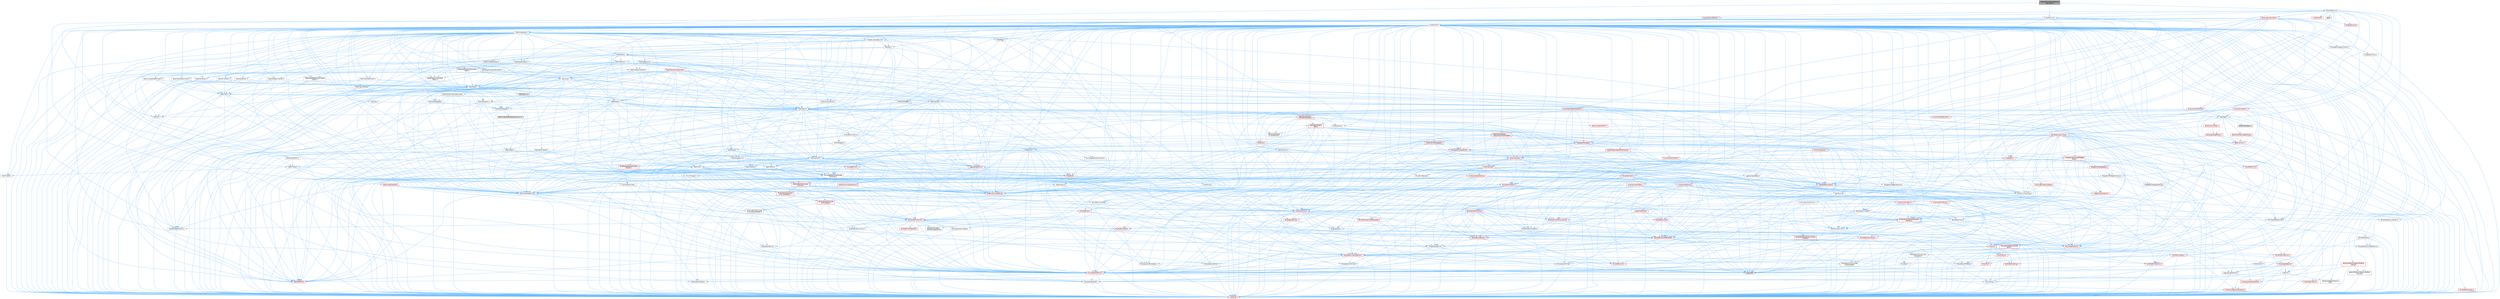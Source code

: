 digraph "MaterialCacheVirtualTextureDescriptor.h"
{
 // INTERACTIVE_SVG=YES
 // LATEX_PDF_SIZE
  bgcolor="transparent";
  edge [fontname=Helvetica,fontsize=10,labelfontname=Helvetica,labelfontsize=10];
  node [fontname=Helvetica,fontsize=10,shape=box,height=0.2,width=0.4];
  Node1 [id="Node000001",label="MaterialCacheVirtualTexture\lDescriptor.h",height=0.2,width=0.4,color="gray40", fillcolor="grey60", style="filled", fontcolor="black",tooltip=" "];
  Node1 -> Node2 [id="edge1_Node000001_Node000002",color="steelblue1",style="solid",tooltip=" "];
  Node2 [id="Node000002",label="Math/UnrealMath.h",height=0.2,width=0.4,color="grey40", fillcolor="white", style="filled",URL="$d8/db2/UnrealMath_8h.html",tooltip=" "];
  Node2 -> Node3 [id="edge2_Node000002_Node000003",color="steelblue1",style="solid",tooltip=" "];
  Node3 [id="Node000003",label="Math/Axis.h",height=0.2,width=0.4,color="grey40", fillcolor="white", style="filled",URL="$dd/dbb/Axis_8h.html",tooltip=" "];
  Node3 -> Node4 [id="edge3_Node000003_Node000004",color="steelblue1",style="solid",tooltip=" "];
  Node4 [id="Node000004",label="CoreTypes.h",height=0.2,width=0.4,color="red", fillcolor="#FFF0F0", style="filled",URL="$dc/dec/CoreTypes_8h.html",tooltip=" "];
  Node2 -> Node18 [id="edge4_Node000002_Node000018",color="steelblue1",style="solid",tooltip=" "];
  Node18 [id="Node000018",label="Math/Box.h",height=0.2,width=0.4,color="grey40", fillcolor="white", style="filled",URL="$de/d0f/Box_8h.html",tooltip=" "];
  Node18 -> Node4 [id="edge5_Node000018_Node000004",color="steelblue1",style="solid",tooltip=" "];
  Node18 -> Node19 [id="edge6_Node000018_Node000019",color="steelblue1",style="solid",tooltip=" "];
  Node19 [id="Node000019",label="Misc/AssertionMacros.h",height=0.2,width=0.4,color="red", fillcolor="#FFF0F0", style="filled",URL="$d0/dfa/AssertionMacros_8h.html",tooltip=" "];
  Node19 -> Node4 [id="edge7_Node000019_Node000004",color="steelblue1",style="solid",tooltip=" "];
  Node19 -> Node20 [id="edge8_Node000019_Node000020",color="steelblue1",style="solid",tooltip=" "];
  Node20 [id="Node000020",label="HAL/PlatformMisc.h",height=0.2,width=0.4,color="red", fillcolor="#FFF0F0", style="filled",URL="$d0/df5/PlatformMisc_8h.html",tooltip=" "];
  Node20 -> Node4 [id="edge9_Node000020_Node000004",color="steelblue1",style="solid",tooltip=" "];
  Node19 -> Node9 [id="edge10_Node000019_Node000009",color="steelblue1",style="solid",tooltip=" "];
  Node9 [id="Node000009",label="PreprocessorHelpers.h",height=0.2,width=0.4,color="grey40", fillcolor="white", style="filled",URL="$db/ddb/PreprocessorHelpers_8h.html",tooltip=" "];
  Node19 -> Node56 [id="edge11_Node000019_Node000056",color="steelblue1",style="solid",tooltip=" "];
  Node56 [id="Node000056",label="Templates/EnableIf.h",height=0.2,width=0.4,color="grey40", fillcolor="white", style="filled",URL="$d7/d60/EnableIf_8h.html",tooltip=" "];
  Node56 -> Node4 [id="edge12_Node000056_Node000004",color="steelblue1",style="solid",tooltip=" "];
  Node19 -> Node62 [id="edge13_Node000019_Node000062",color="steelblue1",style="solid",tooltip=" "];
  Node62 [id="Node000062",label="Misc/VarArgs.h",height=0.2,width=0.4,color="grey40", fillcolor="white", style="filled",URL="$d5/d6f/VarArgs_8h.html",tooltip=" "];
  Node62 -> Node4 [id="edge14_Node000062_Node000004",color="steelblue1",style="solid",tooltip=" "];
  Node18 -> Node29 [id="edge15_Node000018_Node000029",color="steelblue1",style="solid",tooltip=" "];
  Node29 [id="Node000029",label="Math/MathFwd.h",height=0.2,width=0.4,color="red", fillcolor="#FFF0F0", style="filled",URL="$d2/d10/MathFwd_8h.html",tooltip=" "];
  Node18 -> Node70 [id="edge16_Node000018_Node000070",color="steelblue1",style="solid",tooltip=" "];
  Node70 [id="Node000070",label="Math/UnrealMathUtility.h",height=0.2,width=0.4,color="grey40", fillcolor="white", style="filled",URL="$db/db8/UnrealMathUtility_8h.html",tooltip=" "];
  Node70 -> Node4 [id="edge17_Node000070_Node000004",color="steelblue1",style="solid",tooltip=" "];
  Node70 -> Node19 [id="edge18_Node000070_Node000019",color="steelblue1",style="solid",tooltip=" "];
  Node70 -> Node71 [id="edge19_Node000070_Node000071",color="steelblue1",style="solid",tooltip=" "];
  Node71 [id="Node000071",label="HAL/PlatformMath.h",height=0.2,width=0.4,color="red", fillcolor="#FFF0F0", style="filled",URL="$dc/d53/PlatformMath_8h.html",tooltip=" "];
  Node71 -> Node4 [id="edge20_Node000071_Node000004",color="steelblue1",style="solid",tooltip=" "];
  Node70 -> Node29 [id="edge21_Node000070_Node000029",color="steelblue1",style="solid",tooltip=" "];
  Node70 -> Node65 [id="edge22_Node000070_Node000065",color="steelblue1",style="solid",tooltip=" "];
  Node65 [id="Node000065",label="Templates/Identity.h",height=0.2,width=0.4,color="grey40", fillcolor="white", style="filled",URL="$d0/dd5/Identity_8h.html",tooltip=" "];
  Node70 -> Node64 [id="edge23_Node000070_Node000064",color="steelblue1",style="solid",tooltip=" "];
  Node64 [id="Node000064",label="Templates/Requires.h",height=0.2,width=0.4,color="grey40", fillcolor="white", style="filled",URL="$dc/d96/Requires_8h.html",tooltip=" "];
  Node64 -> Node56 [id="edge24_Node000064_Node000056",color="steelblue1",style="solid",tooltip=" "];
  Node64 -> Node8 [id="edge25_Node000064_Node000008",color="steelblue1",style="solid",tooltip=" "];
  Node8 [id="Node000008",label="type_traits",height=0.2,width=0.4,color="grey60", fillcolor="#E0E0E0", style="filled",tooltip=" "];
  Node18 -> Node90 [id="edge26_Node000018_Node000090",color="steelblue1",style="solid",tooltip=" "];
  Node90 [id="Node000090",label="Containers/UnrealString.h",height=0.2,width=0.4,color="red", fillcolor="#FFF0F0", style="filled",URL="$d5/dba/UnrealString_8h.html",tooltip=" "];
  Node18 -> Node94 [id="edge27_Node000018_Node000094",color="steelblue1",style="solid",tooltip=" "];
  Node94 [id="Node000094",label="Math/Vector.h",height=0.2,width=0.4,color="grey40", fillcolor="white", style="filled",URL="$d6/dbe/Vector_8h.html",tooltip=" "];
  Node94 -> Node4 [id="edge28_Node000094_Node000004",color="steelblue1",style="solid",tooltip=" "];
  Node94 -> Node19 [id="edge29_Node000094_Node000019",color="steelblue1",style="solid",tooltip=" "];
  Node94 -> Node29 [id="edge30_Node000094_Node000029",color="steelblue1",style="solid",tooltip=" "];
  Node94 -> Node42 [id="edge31_Node000094_Node000042",color="steelblue1",style="solid",tooltip=" "];
  Node42 [id="Node000042",label="Math/NumericLimits.h",height=0.2,width=0.4,color="grey40", fillcolor="white", style="filled",URL="$df/d1b/NumericLimits_8h.html",tooltip=" "];
  Node42 -> Node4 [id="edge32_Node000042_Node000004",color="steelblue1",style="solid",tooltip=" "];
  Node94 -> Node95 [id="edge33_Node000094_Node000095",color="steelblue1",style="solid",tooltip=" "];
  Node95 [id="Node000095",label="Misc/Crc.h",height=0.2,width=0.4,color="red", fillcolor="#FFF0F0", style="filled",URL="$d4/dd2/Crc_8h.html",tooltip=" "];
  Node95 -> Node4 [id="edge34_Node000095_Node000004",color="steelblue1",style="solid",tooltip=" "];
  Node95 -> Node96 [id="edge35_Node000095_Node000096",color="steelblue1",style="solid",tooltip=" "];
  Node96 [id="Node000096",label="HAL/PlatformString.h",height=0.2,width=0.4,color="red", fillcolor="#FFF0F0", style="filled",URL="$db/db5/PlatformString_8h.html",tooltip=" "];
  Node96 -> Node4 [id="edge36_Node000096_Node000004",color="steelblue1",style="solid",tooltip=" "];
  Node95 -> Node19 [id="edge37_Node000095_Node000019",color="steelblue1",style="solid",tooltip=" "];
  Node95 -> Node98 [id="edge38_Node000095_Node000098",color="steelblue1",style="solid",tooltip=" "];
  Node98 [id="Node000098",label="Misc/CString.h",height=0.2,width=0.4,color="red", fillcolor="#FFF0F0", style="filled",URL="$d2/d49/CString_8h.html",tooltip=" "];
  Node98 -> Node4 [id="edge39_Node000098_Node000004",color="steelblue1",style="solid",tooltip=" "];
  Node98 -> Node32 [id="edge40_Node000098_Node000032",color="steelblue1",style="solid",tooltip=" "];
  Node32 [id="Node000032",label="HAL/PlatformCrt.h",height=0.2,width=0.4,color="red", fillcolor="#FFF0F0", style="filled",URL="$d8/d75/PlatformCrt_8h.html",tooltip=" "];
  Node98 -> Node96 [id="edge41_Node000098_Node000096",color="steelblue1",style="solid",tooltip=" "];
  Node98 -> Node19 [id="edge42_Node000098_Node000019",color="steelblue1",style="solid",tooltip=" "];
  Node98 -> Node99 [id="edge43_Node000098_Node000099",color="steelblue1",style="solid",tooltip=" "];
  Node99 [id="Node000099",label="Misc/Char.h",height=0.2,width=0.4,color="red", fillcolor="#FFF0F0", style="filled",URL="$d0/d58/Char_8h.html",tooltip=" "];
  Node99 -> Node4 [id="edge44_Node000099_Node000004",color="steelblue1",style="solid",tooltip=" "];
  Node99 -> Node8 [id="edge45_Node000099_Node000008",color="steelblue1",style="solid",tooltip=" "];
  Node98 -> Node62 [id="edge46_Node000098_Node000062",color="steelblue1",style="solid",tooltip=" "];
  Node95 -> Node99 [id="edge47_Node000095_Node000099",color="steelblue1",style="solid",tooltip=" "];
  Node95 -> Node77 [id="edge48_Node000095_Node000077",color="steelblue1",style="solid",tooltip=" "];
  Node77 [id="Node000077",label="Templates/UnrealTypeTraits.h",height=0.2,width=0.4,color="red", fillcolor="#FFF0F0", style="filled",URL="$d2/d2d/UnrealTypeTraits_8h.html",tooltip=" "];
  Node77 -> Node4 [id="edge49_Node000077_Node000004",color="steelblue1",style="solid",tooltip=" "];
  Node77 -> Node78 [id="edge50_Node000077_Node000078",color="steelblue1",style="solid",tooltip=" "];
  Node78 [id="Node000078",label="Templates/IsPointer.h",height=0.2,width=0.4,color="grey40", fillcolor="white", style="filled",URL="$d7/d05/IsPointer_8h.html",tooltip=" "];
  Node78 -> Node4 [id="edge51_Node000078_Node000004",color="steelblue1",style="solid",tooltip=" "];
  Node77 -> Node19 [id="edge52_Node000077_Node000019",color="steelblue1",style="solid",tooltip=" "];
  Node77 -> Node73 [id="edge53_Node000077_Node000073",color="steelblue1",style="solid",tooltip=" "];
  Node73 [id="Node000073",label="Templates/AndOrNot.h",height=0.2,width=0.4,color="grey40", fillcolor="white", style="filled",URL="$db/d0a/AndOrNot_8h.html",tooltip=" "];
  Node73 -> Node4 [id="edge54_Node000073_Node000004",color="steelblue1",style="solid",tooltip=" "];
  Node77 -> Node56 [id="edge55_Node000077_Node000056",color="steelblue1",style="solid",tooltip=" "];
  Node77 -> Node79 [id="edge56_Node000077_Node000079",color="steelblue1",style="solid",tooltip=" "];
  Node79 [id="Node000079",label="Templates/IsArithmetic.h",height=0.2,width=0.4,color="grey40", fillcolor="white", style="filled",URL="$d2/d5d/IsArithmetic_8h.html",tooltip=" "];
  Node79 -> Node4 [id="edge57_Node000079_Node000004",color="steelblue1",style="solid",tooltip=" "];
  Node77 -> Node81 [id="edge58_Node000077_Node000081",color="steelblue1",style="solid",tooltip=" "];
  Node81 [id="Node000081",label="Templates/IsPODType.h",height=0.2,width=0.4,color="grey40", fillcolor="white", style="filled",URL="$d7/db1/IsPODType_8h.html",tooltip=" "];
  Node81 -> Node4 [id="edge59_Node000081_Node000004",color="steelblue1",style="solid",tooltip=" "];
  Node77 -> Node82 [id="edge60_Node000077_Node000082",color="steelblue1",style="solid",tooltip=" "];
  Node82 [id="Node000082",label="Templates/IsUECoreType.h",height=0.2,width=0.4,color="grey40", fillcolor="white", style="filled",URL="$d1/db8/IsUECoreType_8h.html",tooltip=" "];
  Node82 -> Node4 [id="edge61_Node000082_Node000004",color="steelblue1",style="solid",tooltip=" "];
  Node82 -> Node8 [id="edge62_Node000082_Node000008",color="steelblue1",style="solid",tooltip=" "];
  Node77 -> Node83 [id="edge63_Node000077_Node000083",color="steelblue1",style="solid",tooltip=" "];
  Node83 [id="Node000083",label="Templates/IsTriviallyCopy\lConstructible.h",height=0.2,width=0.4,color="grey40", fillcolor="white", style="filled",URL="$d3/d78/IsTriviallyCopyConstructible_8h.html",tooltip=" "];
  Node83 -> Node4 [id="edge64_Node000083_Node000004",color="steelblue1",style="solid",tooltip=" "];
  Node83 -> Node8 [id="edge65_Node000083_Node000008",color="steelblue1",style="solid",tooltip=" "];
  Node94 -> Node70 [id="edge66_Node000094_Node000070",color="steelblue1",style="solid",tooltip=" "];
  Node94 -> Node90 [id="edge67_Node000094_Node000090",color="steelblue1",style="solid",tooltip=" "];
  Node94 -> Node103 [id="edge68_Node000094_Node000103",color="steelblue1",style="solid",tooltip=" "];
  Node103 [id="Node000103",label="Misc/Parse.h",height=0.2,width=0.4,color="red", fillcolor="#FFF0F0", style="filled",URL="$dc/d71/Parse_8h.html",tooltip=" "];
  Node103 -> Node90 [id="edge69_Node000103_Node000090",color="steelblue1",style="solid",tooltip=" "];
  Node103 -> Node4 [id="edge70_Node000103_Node000004",color="steelblue1",style="solid",tooltip=" "];
  Node103 -> Node32 [id="edge71_Node000103_Node000032",color="steelblue1",style="solid",tooltip=" "];
  Node103 -> Node44 [id="edge72_Node000103_Node000044",color="steelblue1",style="solid",tooltip=" "];
  Node44 [id="Node000044",label="Misc/EnumClassFlags.h",height=0.2,width=0.4,color="grey40", fillcolor="white", style="filled",URL="$d8/de7/EnumClassFlags_8h.html",tooltip=" "];
  Node103 -> Node104 [id="edge73_Node000103_Node000104",color="steelblue1",style="solid",tooltip=" "];
  Node104 [id="Node000104",label="Templates/Function.h",height=0.2,width=0.4,color="red", fillcolor="#FFF0F0", style="filled",URL="$df/df5/Function_8h.html",tooltip=" "];
  Node104 -> Node4 [id="edge74_Node000104_Node000004",color="steelblue1",style="solid",tooltip=" "];
  Node104 -> Node19 [id="edge75_Node000104_Node000019",color="steelblue1",style="solid",tooltip=" "];
  Node104 -> Node107 [id="edge76_Node000104_Node000107",color="steelblue1",style="solid",tooltip=" "];
  Node107 [id="Node000107",label="HAL/UnrealMemory.h",height=0.2,width=0.4,color="red", fillcolor="#FFF0F0", style="filled",URL="$d9/d96/UnrealMemory_8h.html",tooltip=" "];
  Node107 -> Node4 [id="edge77_Node000107_Node000004",color="steelblue1",style="solid",tooltip=" "];
  Node107 -> Node109 [id="edge78_Node000107_Node000109",color="steelblue1",style="solid",tooltip=" "];
  Node109 [id="Node000109",label="HAL/MemoryBase.h",height=0.2,width=0.4,color="red", fillcolor="#FFF0F0", style="filled",URL="$d6/d9f/MemoryBase_8h.html",tooltip=" "];
  Node109 -> Node4 [id="edge79_Node000109_Node000004",color="steelblue1",style="solid",tooltip=" "];
  Node109 -> Node49 [id="edge80_Node000109_Node000049",color="steelblue1",style="solid",tooltip=" "];
  Node49 [id="Node000049",label="HAL/PlatformAtomics.h",height=0.2,width=0.4,color="red", fillcolor="#FFF0F0", style="filled",URL="$d3/d36/PlatformAtomics_8h.html",tooltip=" "];
  Node49 -> Node4 [id="edge81_Node000049_Node000004",color="steelblue1",style="solid",tooltip=" "];
  Node109 -> Node32 [id="edge82_Node000109_Node000032",color="steelblue1",style="solid",tooltip=" "];
  Node109 -> Node110 [id="edge83_Node000109_Node000110",color="steelblue1",style="solid",tooltip=" "];
  Node110 [id="Node000110",label="Misc/Exec.h",height=0.2,width=0.4,color="grey40", fillcolor="white", style="filled",URL="$de/ddb/Exec_8h.html",tooltip=" "];
  Node110 -> Node4 [id="edge84_Node000110_Node000004",color="steelblue1",style="solid",tooltip=" "];
  Node110 -> Node19 [id="edge85_Node000110_Node000019",color="steelblue1",style="solid",tooltip=" "];
  Node109 -> Node111 [id="edge86_Node000109_Node000111",color="steelblue1",style="solid",tooltip=" "];
  Node111 [id="Node000111",label="Misc/OutputDevice.h",height=0.2,width=0.4,color="red", fillcolor="#FFF0F0", style="filled",URL="$d7/d32/OutputDevice_8h.html",tooltip=" "];
  Node111 -> Node27 [id="edge87_Node000111_Node000027",color="steelblue1",style="solid",tooltip=" "];
  Node27 [id="Node000027",label="CoreFwd.h",height=0.2,width=0.4,color="grey40", fillcolor="white", style="filled",URL="$d1/d1e/CoreFwd_8h.html",tooltip=" "];
  Node27 -> Node4 [id="edge88_Node000027_Node000004",color="steelblue1",style="solid",tooltip=" "];
  Node27 -> Node28 [id="edge89_Node000027_Node000028",color="steelblue1",style="solid",tooltip=" "];
  Node28 [id="Node000028",label="Containers/ContainersFwd.h",height=0.2,width=0.4,color="red", fillcolor="#FFF0F0", style="filled",URL="$d4/d0a/ContainersFwd_8h.html",tooltip=" "];
  Node28 -> Node4 [id="edge90_Node000028_Node000004",color="steelblue1",style="solid",tooltip=" "];
  Node28 -> Node25 [id="edge91_Node000028_Node000025",color="steelblue1",style="solid",tooltip=" "];
  Node25 [id="Node000025",label="Traits/IsContiguousContainer.h",height=0.2,width=0.4,color="red", fillcolor="#FFF0F0", style="filled",URL="$d5/d3c/IsContiguousContainer_8h.html",tooltip=" "];
  Node25 -> Node4 [id="edge92_Node000025_Node000004",color="steelblue1",style="solid",tooltip=" "];
  Node27 -> Node29 [id="edge93_Node000027_Node000029",color="steelblue1",style="solid",tooltip=" "];
  Node27 -> Node30 [id="edge94_Node000027_Node000030",color="steelblue1",style="solid",tooltip=" "];
  Node30 [id="Node000030",label="UObject/UObjectHierarchy\lFwd.h",height=0.2,width=0.4,color="grey40", fillcolor="white", style="filled",URL="$d3/d13/UObjectHierarchyFwd_8h.html",tooltip=" "];
  Node111 -> Node4 [id="edge95_Node000111_Node000004",color="steelblue1",style="solid",tooltip=" "];
  Node111 -> Node112 [id="edge96_Node000111_Node000112",color="steelblue1",style="solid",tooltip=" "];
  Node112 [id="Node000112",label="Logging/LogVerbosity.h",height=0.2,width=0.4,color="grey40", fillcolor="white", style="filled",URL="$d2/d8f/LogVerbosity_8h.html",tooltip=" "];
  Node112 -> Node4 [id="edge97_Node000112_Node000004",color="steelblue1",style="solid",tooltip=" "];
  Node111 -> Node62 [id="edge98_Node000111_Node000062",color="steelblue1",style="solid",tooltip=" "];
  Node107 -> Node118 [id="edge99_Node000107_Node000118",color="steelblue1",style="solid",tooltip=" "];
  Node118 [id="Node000118",label="HAL/PlatformMemory.h",height=0.2,width=0.4,color="red", fillcolor="#FFF0F0", style="filled",URL="$de/d68/PlatformMemory_8h.html",tooltip=" "];
  Node118 -> Node4 [id="edge100_Node000118_Node000004",color="steelblue1",style="solid",tooltip=" "];
  Node107 -> Node78 [id="edge101_Node000107_Node000078",color="steelblue1",style="solid",tooltip=" "];
  Node104 -> Node77 [id="edge102_Node000104_Node000077",color="steelblue1",style="solid",tooltip=" "];
  Node104 -> Node122 [id="edge103_Node000104_Node000122",color="steelblue1",style="solid",tooltip=" "];
  Node122 [id="Node000122",label="Templates/Invoke.h",height=0.2,width=0.4,color="red", fillcolor="#FFF0F0", style="filled",URL="$d7/deb/Invoke_8h.html",tooltip=" "];
  Node122 -> Node4 [id="edge104_Node000122_Node000004",color="steelblue1",style="solid",tooltip=" "];
  Node122 -> Node124 [id="edge105_Node000122_Node000124",color="steelblue1",style="solid",tooltip=" "];
  Node124 [id="Node000124",label="Templates/UnrealTemplate.h",height=0.2,width=0.4,color="red", fillcolor="#FFF0F0", style="filled",URL="$d4/d24/UnrealTemplate_8h.html",tooltip=" "];
  Node124 -> Node4 [id="edge106_Node000124_Node000004",color="steelblue1",style="solid",tooltip=" "];
  Node124 -> Node78 [id="edge107_Node000124_Node000078",color="steelblue1",style="solid",tooltip=" "];
  Node124 -> Node107 [id="edge108_Node000124_Node000107",color="steelblue1",style="solid",tooltip=" "];
  Node124 -> Node77 [id="edge109_Node000124_Node000077",color="steelblue1",style="solid",tooltip=" "];
  Node124 -> Node75 [id="edge110_Node000124_Node000075",color="steelblue1",style="solid",tooltip=" "];
  Node75 [id="Node000075",label="Templates/RemoveReference.h",height=0.2,width=0.4,color="grey40", fillcolor="white", style="filled",URL="$da/dbe/RemoveReference_8h.html",tooltip=" "];
  Node75 -> Node4 [id="edge111_Node000075_Node000004",color="steelblue1",style="solid",tooltip=" "];
  Node124 -> Node64 [id="edge112_Node000124_Node000064",color="steelblue1",style="solid",tooltip=" "];
  Node124 -> Node87 [id="edge113_Node000124_Node000087",color="steelblue1",style="solid",tooltip=" "];
  Node87 [id="Node000087",label="Templates/TypeCompatible\lBytes.h",height=0.2,width=0.4,color="red", fillcolor="#FFF0F0", style="filled",URL="$df/d0a/TypeCompatibleBytes_8h.html",tooltip=" "];
  Node87 -> Node4 [id="edge114_Node000087_Node000004",color="steelblue1",style="solid",tooltip=" "];
  Node87 -> Node8 [id="edge115_Node000087_Node000008",color="steelblue1",style="solid",tooltip=" "];
  Node124 -> Node65 [id="edge116_Node000124_Node000065",color="steelblue1",style="solid",tooltip=" "];
  Node124 -> Node25 [id="edge117_Node000124_Node000025",color="steelblue1",style="solid",tooltip=" "];
  Node124 -> Node8 [id="edge118_Node000124_Node000008",color="steelblue1",style="solid",tooltip=" "];
  Node122 -> Node8 [id="edge119_Node000122_Node000008",color="steelblue1",style="solid",tooltip=" "];
  Node104 -> Node124 [id="edge120_Node000104_Node000124",color="steelblue1",style="solid",tooltip=" "];
  Node104 -> Node64 [id="edge121_Node000104_Node000064",color="steelblue1",style="solid",tooltip=" "];
  Node104 -> Node70 [id="edge122_Node000104_Node000070",color="steelblue1",style="solid",tooltip=" "];
  Node104 -> Node8 [id="edge123_Node000104_Node000008",color="steelblue1",style="solid",tooltip=" "];
  Node94 -> Node128 [id="edge124_Node000094_Node000128",color="steelblue1",style="solid",tooltip=" "];
  Node128 [id="Node000128",label="Misc/LargeWorldCoordinates\lSerializer.h",height=0.2,width=0.4,color="grey40", fillcolor="white", style="filled",URL="$d7/df9/LargeWorldCoordinatesSerializer_8h.html",tooltip=" "];
  Node128 -> Node129 [id="edge125_Node000128_Node000129",color="steelblue1",style="solid",tooltip=" "];
  Node129 [id="Node000129",label="UObject/NameTypes.h",height=0.2,width=0.4,color="red", fillcolor="#FFF0F0", style="filled",URL="$d6/d35/NameTypes_8h.html",tooltip=" "];
  Node129 -> Node4 [id="edge126_Node000129_Node000004",color="steelblue1",style="solid",tooltip=" "];
  Node129 -> Node19 [id="edge127_Node000129_Node000019",color="steelblue1",style="solid",tooltip=" "];
  Node129 -> Node107 [id="edge128_Node000129_Node000107",color="steelblue1",style="solid",tooltip=" "];
  Node129 -> Node77 [id="edge129_Node000129_Node000077",color="steelblue1",style="solid",tooltip=" "];
  Node129 -> Node124 [id="edge130_Node000129_Node000124",color="steelblue1",style="solid",tooltip=" "];
  Node129 -> Node90 [id="edge131_Node000129_Node000090",color="steelblue1",style="solid",tooltip=" "];
  Node129 -> Node133 [id="edge132_Node000129_Node000133",color="steelblue1",style="solid",tooltip=" "];
  Node133 [id="Node000133",label="Containers/StringConv.h",height=0.2,width=0.4,color="red", fillcolor="#FFF0F0", style="filled",URL="$d3/ddf/StringConv_8h.html",tooltip=" "];
  Node133 -> Node4 [id="edge133_Node000133_Node000004",color="steelblue1",style="solid",tooltip=" "];
  Node133 -> Node19 [id="edge134_Node000133_Node000019",color="steelblue1",style="solid",tooltip=" "];
  Node133 -> Node134 [id="edge135_Node000133_Node000134",color="steelblue1",style="solid",tooltip=" "];
  Node134 [id="Node000134",label="Containers/ContainerAllocation\lPolicies.h",height=0.2,width=0.4,color="red", fillcolor="#FFF0F0", style="filled",URL="$d7/dff/ContainerAllocationPolicies_8h.html",tooltip=" "];
  Node134 -> Node4 [id="edge136_Node000134_Node000004",color="steelblue1",style="solid",tooltip=" "];
  Node134 -> Node134 [id="edge137_Node000134_Node000134",color="steelblue1",style="solid",tooltip=" "];
  Node134 -> Node71 [id="edge138_Node000134_Node000071",color="steelblue1",style="solid",tooltip=" "];
  Node134 -> Node107 [id="edge139_Node000134_Node000107",color="steelblue1",style="solid",tooltip=" "];
  Node134 -> Node42 [id="edge140_Node000134_Node000042",color="steelblue1",style="solid",tooltip=" "];
  Node134 -> Node19 [id="edge141_Node000134_Node000019",color="steelblue1",style="solid",tooltip=" "];
  Node134 -> Node137 [id="edge142_Node000134_Node000137",color="steelblue1",style="solid",tooltip=" "];
  Node137 [id="Node000137",label="Templates/MemoryOps.h",height=0.2,width=0.4,color="red", fillcolor="#FFF0F0", style="filled",URL="$db/dea/MemoryOps_8h.html",tooltip=" "];
  Node137 -> Node4 [id="edge143_Node000137_Node000004",color="steelblue1",style="solid",tooltip=" "];
  Node137 -> Node107 [id="edge144_Node000137_Node000107",color="steelblue1",style="solid",tooltip=" "];
  Node137 -> Node117 [id="edge145_Node000137_Node000117",color="steelblue1",style="solid",tooltip=" "];
  Node117 [id="Node000117",label="Templates/IsTriviallyCopy\lAssignable.h",height=0.2,width=0.4,color="grey40", fillcolor="white", style="filled",URL="$d2/df2/IsTriviallyCopyAssignable_8h.html",tooltip=" "];
  Node117 -> Node4 [id="edge146_Node000117_Node000004",color="steelblue1",style="solid",tooltip=" "];
  Node117 -> Node8 [id="edge147_Node000117_Node000008",color="steelblue1",style="solid",tooltip=" "];
  Node137 -> Node83 [id="edge148_Node000137_Node000083",color="steelblue1",style="solid",tooltip=" "];
  Node137 -> Node64 [id="edge149_Node000137_Node000064",color="steelblue1",style="solid",tooltip=" "];
  Node137 -> Node77 [id="edge150_Node000137_Node000077",color="steelblue1",style="solid",tooltip=" "];
  Node137 -> Node8 [id="edge151_Node000137_Node000008",color="steelblue1",style="solid",tooltip=" "];
  Node134 -> Node87 [id="edge152_Node000134_Node000087",color="steelblue1",style="solid",tooltip=" "];
  Node134 -> Node8 [id="edge153_Node000134_Node000008",color="steelblue1",style="solid",tooltip=" "];
  Node133 -> Node138 [id="edge154_Node000133_Node000138",color="steelblue1",style="solid",tooltip=" "];
  Node138 [id="Node000138",label="Containers/Array.h",height=0.2,width=0.4,color="red", fillcolor="#FFF0F0", style="filled",URL="$df/dd0/Array_8h.html",tooltip=" "];
  Node138 -> Node4 [id="edge155_Node000138_Node000004",color="steelblue1",style="solid",tooltip=" "];
  Node138 -> Node19 [id="edge156_Node000138_Node000019",color="steelblue1",style="solid",tooltip=" "];
  Node138 -> Node107 [id="edge157_Node000138_Node000107",color="steelblue1",style="solid",tooltip=" "];
  Node138 -> Node77 [id="edge158_Node000138_Node000077",color="steelblue1",style="solid",tooltip=" "];
  Node138 -> Node124 [id="edge159_Node000138_Node000124",color="steelblue1",style="solid",tooltip=" "];
  Node138 -> Node134 [id="edge160_Node000138_Node000134",color="steelblue1",style="solid",tooltip=" "];
  Node138 -> Node143 [id="edge161_Node000138_Node000143",color="steelblue1",style="solid",tooltip=" "];
  Node143 [id="Node000143",label="Serialization/Archive.h",height=0.2,width=0.4,color="red", fillcolor="#FFF0F0", style="filled",URL="$d7/d3b/Archive_8h.html",tooltip=" "];
  Node143 -> Node27 [id="edge162_Node000143_Node000027",color="steelblue1",style="solid",tooltip=" "];
  Node143 -> Node4 [id="edge163_Node000143_Node000004",color="steelblue1",style="solid",tooltip=" "];
  Node143 -> Node144 [id="edge164_Node000143_Node000144",color="steelblue1",style="solid",tooltip=" "];
  Node144 [id="Node000144",label="HAL/PlatformProperties.h",height=0.2,width=0.4,color="red", fillcolor="#FFF0F0", style="filled",URL="$d9/db0/PlatformProperties_8h.html",tooltip=" "];
  Node144 -> Node4 [id="edge165_Node000144_Node000004",color="steelblue1",style="solid",tooltip=" "];
  Node143 -> Node147 [id="edge166_Node000143_Node000147",color="steelblue1",style="solid",tooltip=" "];
  Node147 [id="Node000147",label="Internationalization\l/TextNamespaceFwd.h",height=0.2,width=0.4,color="grey40", fillcolor="white", style="filled",URL="$d8/d97/TextNamespaceFwd_8h.html",tooltip=" "];
  Node147 -> Node4 [id="edge167_Node000147_Node000004",color="steelblue1",style="solid",tooltip=" "];
  Node143 -> Node29 [id="edge168_Node000143_Node000029",color="steelblue1",style="solid",tooltip=" "];
  Node143 -> Node19 [id="edge169_Node000143_Node000019",color="steelblue1",style="solid",tooltip=" "];
  Node143 -> Node148 [id="edge170_Node000143_Node000148",color="steelblue1",style="solid",tooltip=" "];
  Node148 [id="Node000148",label="Misc/EngineVersionBase.h",height=0.2,width=0.4,color="grey40", fillcolor="white", style="filled",URL="$d5/d2b/EngineVersionBase_8h.html",tooltip=" "];
  Node148 -> Node4 [id="edge171_Node000148_Node000004",color="steelblue1",style="solid",tooltip=" "];
  Node143 -> Node62 [id="edge172_Node000143_Node000062",color="steelblue1",style="solid",tooltip=" "];
  Node143 -> Node56 [id="edge173_Node000143_Node000056",color="steelblue1",style="solid",tooltip=" "];
  Node143 -> Node151 [id="edge174_Node000143_Node000151",color="steelblue1",style="solid",tooltip=" "];
  Node151 [id="Node000151",label="Templates/IsEnumClass.h",height=0.2,width=0.4,color="grey40", fillcolor="white", style="filled",URL="$d7/d15/IsEnumClass_8h.html",tooltip=" "];
  Node151 -> Node4 [id="edge175_Node000151_Node000004",color="steelblue1",style="solid",tooltip=" "];
  Node151 -> Node73 [id="edge176_Node000151_Node000073",color="steelblue1",style="solid",tooltip=" "];
  Node143 -> Node124 [id="edge177_Node000143_Node000124",color="steelblue1",style="solid",tooltip=" "];
  Node143 -> Node152 [id="edge178_Node000143_Node000152",color="steelblue1",style="solid",tooltip=" "];
  Node152 [id="Node000152",label="UObject/ObjectVersion.h",height=0.2,width=0.4,color="grey40", fillcolor="white", style="filled",URL="$da/d63/ObjectVersion_8h.html",tooltip=" "];
  Node152 -> Node4 [id="edge179_Node000152_Node000004",color="steelblue1",style="solid",tooltip=" "];
  Node138 -> Node122 [id="edge180_Node000138_Node000122",color="steelblue1",style="solid",tooltip=" "];
  Node138 -> Node167 [id="edge181_Node000138_Node000167",color="steelblue1",style="solid",tooltip=" "];
  Node167 [id="Node000167",label="Templates/Less.h",height=0.2,width=0.4,color="grey40", fillcolor="white", style="filled",URL="$de/dc8/Less_8h.html",tooltip=" "];
  Node167 -> Node4 [id="edge182_Node000167_Node000004",color="steelblue1",style="solid",tooltip=" "];
  Node167 -> Node124 [id="edge183_Node000167_Node000124",color="steelblue1",style="solid",tooltip=" "];
  Node138 -> Node64 [id="edge184_Node000138_Node000064",color="steelblue1",style="solid",tooltip=" "];
  Node138 -> Node175 [id="edge185_Node000138_Node000175",color="steelblue1",style="solid",tooltip=" "];
  Node175 [id="Node000175",label="Templates/Sorting.h",height=0.2,width=0.4,color="red", fillcolor="#FFF0F0", style="filled",URL="$d3/d9e/Sorting_8h.html",tooltip=" "];
  Node175 -> Node4 [id="edge186_Node000175_Node000004",color="steelblue1",style="solid",tooltip=" "];
  Node175 -> Node71 [id="edge187_Node000175_Node000071",color="steelblue1",style="solid",tooltip=" "];
  Node175 -> Node167 [id="edge188_Node000175_Node000167",color="steelblue1",style="solid",tooltip=" "];
  Node138 -> Node178 [id="edge189_Node000138_Node000178",color="steelblue1",style="solid",tooltip=" "];
  Node178 [id="Node000178",label="Templates/AlignmentTemplates.h",height=0.2,width=0.4,color="red", fillcolor="#FFF0F0", style="filled",URL="$dd/d32/AlignmentTemplates_8h.html",tooltip=" "];
  Node178 -> Node4 [id="edge190_Node000178_Node000004",color="steelblue1",style="solid",tooltip=" "];
  Node178 -> Node78 [id="edge191_Node000178_Node000078",color="steelblue1",style="solid",tooltip=" "];
  Node138 -> Node8 [id="edge192_Node000138_Node000008",color="steelblue1",style="solid",tooltip=" "];
  Node133 -> Node98 [id="edge193_Node000133_Node000098",color="steelblue1",style="solid",tooltip=" "];
  Node133 -> Node179 [id="edge194_Node000133_Node000179",color="steelblue1",style="solid",tooltip=" "];
  Node179 [id="Node000179",label="Templates/IsArray.h",height=0.2,width=0.4,color="grey40", fillcolor="white", style="filled",URL="$d8/d8d/IsArray_8h.html",tooltip=" "];
  Node179 -> Node4 [id="edge195_Node000179_Node000004",color="steelblue1",style="solid",tooltip=" "];
  Node133 -> Node124 [id="edge196_Node000133_Node000124",color="steelblue1",style="solid",tooltip=" "];
  Node133 -> Node77 [id="edge197_Node000133_Node000077",color="steelblue1",style="solid",tooltip=" "];
  Node133 -> Node25 [id="edge198_Node000133_Node000025",color="steelblue1",style="solid",tooltip=" "];
  Node133 -> Node8 [id="edge199_Node000133_Node000008",color="steelblue1",style="solid",tooltip=" "];
  Node129 -> Node180 [id="edge200_Node000129_Node000180",color="steelblue1",style="solid",tooltip=" "];
  Node180 [id="Node000180",label="UObject/UnrealNames.h",height=0.2,width=0.4,color="red", fillcolor="#FFF0F0", style="filled",URL="$d8/db1/UnrealNames_8h.html",tooltip=" "];
  Node180 -> Node4 [id="edge201_Node000180_Node000004",color="steelblue1",style="solid",tooltip=" "];
  Node129 -> Node154 [id="edge202_Node000129_Node000154",color="steelblue1",style="solid",tooltip=" "];
  Node154 [id="Node000154",label="Serialization/MemoryLayout.h",height=0.2,width=0.4,color="red", fillcolor="#FFF0F0", style="filled",URL="$d7/d66/MemoryLayout_8h.html",tooltip=" "];
  Node154 -> Node157 [id="edge203_Node000154_Node000157",color="steelblue1",style="solid",tooltip=" "];
  Node157 [id="Node000157",label="Containers/EnumAsByte.h",height=0.2,width=0.4,color="grey40", fillcolor="white", style="filled",URL="$d6/d9a/EnumAsByte_8h.html",tooltip=" "];
  Node157 -> Node4 [id="edge204_Node000157_Node000004",color="steelblue1",style="solid",tooltip=" "];
  Node157 -> Node81 [id="edge205_Node000157_Node000081",color="steelblue1",style="solid",tooltip=" "];
  Node157 -> Node158 [id="edge206_Node000157_Node000158",color="steelblue1",style="solid",tooltip=" "];
  Node158 [id="Node000158",label="Templates/TypeHash.h",height=0.2,width=0.4,color="red", fillcolor="#FFF0F0", style="filled",URL="$d1/d62/TypeHash_8h.html",tooltip=" "];
  Node158 -> Node4 [id="edge207_Node000158_Node000004",color="steelblue1",style="solid",tooltip=" "];
  Node158 -> Node64 [id="edge208_Node000158_Node000064",color="steelblue1",style="solid",tooltip=" "];
  Node158 -> Node95 [id="edge209_Node000158_Node000095",color="steelblue1",style="solid",tooltip=" "];
  Node158 -> Node8 [id="edge210_Node000158_Node000008",color="steelblue1",style="solid",tooltip=" "];
  Node154 -> Node107 [id="edge211_Node000154_Node000107",color="steelblue1",style="solid",tooltip=" "];
  Node154 -> Node56 [id="edge212_Node000154_Node000056",color="steelblue1",style="solid",tooltip=" "];
  Node154 -> Node124 [id="edge213_Node000154_Node000124",color="steelblue1",style="solid",tooltip=" "];
  Node128 -> Node152 [id="edge214_Node000128_Node000152",color="steelblue1",style="solid",tooltip=" "];
  Node128 -> Node188 [id="edge215_Node000128_Node000188",color="steelblue1",style="solid",tooltip=" "];
  Node188 [id="Node000188",label="Serialization/Structured\lArchive.h",height=0.2,width=0.4,color="red", fillcolor="#FFF0F0", style="filled",URL="$d9/d1e/StructuredArchive_8h.html",tooltip=" "];
  Node188 -> Node138 [id="edge216_Node000188_Node000138",color="steelblue1",style="solid",tooltip=" "];
  Node188 -> Node134 [id="edge217_Node000188_Node000134",color="steelblue1",style="solid",tooltip=" "];
  Node188 -> Node4 [id="edge218_Node000188_Node000004",color="steelblue1",style="solid",tooltip=" "];
  Node188 -> Node143 [id="edge219_Node000188_Node000143",color="steelblue1",style="solid",tooltip=" "];
  Node188 -> Node192 [id="edge220_Node000188_Node000192",color="steelblue1",style="solid",tooltip=" "];
  Node192 [id="Node000192",label="Serialization/Structured\lArchiveAdapters.h",height=0.2,width=0.4,color="red", fillcolor="#FFF0F0", style="filled",URL="$d3/de1/StructuredArchiveAdapters_8h.html",tooltip=" "];
  Node192 -> Node4 [id="edge221_Node000192_Node000004",color="steelblue1",style="solid",tooltip=" "];
  Node192 -> Node195 [id="edge222_Node000192_Node000195",color="steelblue1",style="solid",tooltip=" "];
  Node195 [id="Node000195",label="Serialization/Structured\lArchiveSlots.h",height=0.2,width=0.4,color="red", fillcolor="#FFF0F0", style="filled",URL="$d2/d87/StructuredArchiveSlots_8h.html",tooltip=" "];
  Node195 -> Node138 [id="edge223_Node000195_Node000138",color="steelblue1",style="solid",tooltip=" "];
  Node195 -> Node4 [id="edge224_Node000195_Node000004",color="steelblue1",style="solid",tooltip=" "];
  Node195 -> Node196 [id="edge225_Node000195_Node000196",color="steelblue1",style="solid",tooltip=" "];
  Node196 [id="Node000196",label="Misc/Optional.h",height=0.2,width=0.4,color="red", fillcolor="#FFF0F0", style="filled",URL="$d2/dae/Optional_8h.html",tooltip=" "];
  Node196 -> Node4 [id="edge226_Node000196_Node000004",color="steelblue1",style="solid",tooltip=" "];
  Node196 -> Node19 [id="edge227_Node000196_Node000019",color="steelblue1",style="solid",tooltip=" "];
  Node196 -> Node137 [id="edge228_Node000196_Node000137",color="steelblue1",style="solid",tooltip=" "];
  Node196 -> Node124 [id="edge229_Node000196_Node000124",color="steelblue1",style="solid",tooltip=" "];
  Node196 -> Node143 [id="edge230_Node000196_Node000143",color="steelblue1",style="solid",tooltip=" "];
  Node195 -> Node143 [id="edge231_Node000195_Node000143",color="steelblue1",style="solid",tooltip=" "];
  Node195 -> Node191 [id="edge232_Node000195_Node000191",color="steelblue1",style="solid",tooltip=" "];
  Node191 [id="Node000191",label="Serialization/Structured\lArchiveNameHelpers.h",height=0.2,width=0.4,color="grey40", fillcolor="white", style="filled",URL="$d0/d7b/StructuredArchiveNameHelpers_8h.html",tooltip=" "];
  Node191 -> Node4 [id="edge233_Node000191_Node000004",color="steelblue1",style="solid",tooltip=" "];
  Node191 -> Node65 [id="edge234_Node000191_Node000065",color="steelblue1",style="solid",tooltip=" "];
  Node195 -> Node56 [id="edge235_Node000195_Node000056",color="steelblue1",style="solid",tooltip=" "];
  Node195 -> Node151 [id="edge236_Node000195_Node000151",color="steelblue1",style="solid",tooltip=" "];
  Node192 -> Node199 [id="edge237_Node000192_Node000199",color="steelblue1",style="solid",tooltip=" "];
  Node199 [id="Node000199",label="Templates/UniqueObj.h",height=0.2,width=0.4,color="grey40", fillcolor="white", style="filled",URL="$da/d95/UniqueObj_8h.html",tooltip=" "];
  Node199 -> Node4 [id="edge238_Node000199_Node000004",color="steelblue1",style="solid",tooltip=" "];
  Node199 -> Node200 [id="edge239_Node000199_Node000200",color="steelblue1",style="solid",tooltip=" "];
  Node200 [id="Node000200",label="Templates/UniquePtr.h",height=0.2,width=0.4,color="grey40", fillcolor="white", style="filled",URL="$de/d1a/UniquePtr_8h.html",tooltip=" "];
  Node200 -> Node4 [id="edge240_Node000200_Node000004",color="steelblue1",style="solid",tooltip=" "];
  Node200 -> Node124 [id="edge241_Node000200_Node000124",color="steelblue1",style="solid",tooltip=" "];
  Node200 -> Node179 [id="edge242_Node000200_Node000179",color="steelblue1",style="solid",tooltip=" "];
  Node200 -> Node201 [id="edge243_Node000200_Node000201",color="steelblue1",style="solid",tooltip=" "];
  Node201 [id="Node000201",label="Templates/RemoveExtent.h",height=0.2,width=0.4,color="grey40", fillcolor="white", style="filled",URL="$dc/de9/RemoveExtent_8h.html",tooltip=" "];
  Node201 -> Node4 [id="edge244_Node000201_Node000004",color="steelblue1",style="solid",tooltip=" "];
  Node200 -> Node64 [id="edge245_Node000200_Node000064",color="steelblue1",style="solid",tooltip=" "];
  Node200 -> Node154 [id="edge246_Node000200_Node000154",color="steelblue1",style="solid",tooltip=" "];
  Node200 -> Node8 [id="edge247_Node000200_Node000008",color="steelblue1",style="solid",tooltip=" "];
  Node188 -> Node191 [id="edge248_Node000188_Node000191",color="steelblue1",style="solid",tooltip=" "];
  Node188 -> Node195 [id="edge249_Node000188_Node000195",color="steelblue1",style="solid",tooltip=" "];
  Node188 -> Node199 [id="edge250_Node000188_Node000199",color="steelblue1",style="solid",tooltip=" "];
  Node94 -> Node203 [id="edge251_Node000094_Node000203",color="steelblue1",style="solid",tooltip=" "];
  Node203 [id="Node000203",label="Misc/NetworkVersion.h",height=0.2,width=0.4,color="grey40", fillcolor="white", style="filled",URL="$d7/d4b/NetworkVersion_8h.html",tooltip=" "];
  Node203 -> Node90 [id="edge252_Node000203_Node000090",color="steelblue1",style="solid",tooltip=" "];
  Node203 -> Node4 [id="edge253_Node000203_Node000004",color="steelblue1",style="solid",tooltip=" "];
  Node203 -> Node204 [id="edge254_Node000203_Node000204",color="steelblue1",style="solid",tooltip=" "];
  Node204 [id="Node000204",label="Delegates/Delegate.h",height=0.2,width=0.4,color="red", fillcolor="#FFF0F0", style="filled",URL="$d4/d80/Delegate_8h.html",tooltip=" "];
  Node204 -> Node4 [id="edge255_Node000204_Node000004",color="steelblue1",style="solid",tooltip=" "];
  Node204 -> Node19 [id="edge256_Node000204_Node000019",color="steelblue1",style="solid",tooltip=" "];
  Node204 -> Node129 [id="edge257_Node000204_Node000129",color="steelblue1",style="solid",tooltip=" "];
  Node204 -> Node205 [id="edge258_Node000204_Node000205",color="steelblue1",style="solid",tooltip=" "];
  Node205 [id="Node000205",label="Templates/SharedPointer.h",height=0.2,width=0.4,color="red", fillcolor="#FFF0F0", style="filled",URL="$d2/d17/SharedPointer_8h.html",tooltip=" "];
  Node205 -> Node4 [id="edge259_Node000205_Node000004",color="steelblue1",style="solid",tooltip=" "];
  Node205 -> Node206 [id="edge260_Node000205_Node000206",color="steelblue1",style="solid",tooltip=" "];
  Node206 [id="Node000206",label="Templates/PointerIsConvertible\lFromTo.h",height=0.2,width=0.4,color="red", fillcolor="#FFF0F0", style="filled",URL="$d6/d65/PointerIsConvertibleFromTo_8h.html",tooltip=" "];
  Node206 -> Node4 [id="edge261_Node000206_Node000004",color="steelblue1",style="solid",tooltip=" "];
  Node206 -> Node8 [id="edge262_Node000206_Node000008",color="steelblue1",style="solid",tooltip=" "];
  Node205 -> Node19 [id="edge263_Node000205_Node000019",color="steelblue1",style="solid",tooltip=" "];
  Node205 -> Node107 [id="edge264_Node000205_Node000107",color="steelblue1",style="solid",tooltip=" "];
  Node205 -> Node138 [id="edge265_Node000205_Node000138",color="steelblue1",style="solid",tooltip=" "];
  Node205 -> Node207 [id="edge266_Node000205_Node000207",color="steelblue1",style="solid",tooltip=" "];
  Node207 [id="Node000207",label="Containers/Map.h",height=0.2,width=0.4,color="red", fillcolor="#FFF0F0", style="filled",URL="$df/d79/Map_8h.html",tooltip=" "];
  Node207 -> Node4 [id="edge267_Node000207_Node000004",color="steelblue1",style="solid",tooltip=" "];
  Node207 -> Node208 [id="edge268_Node000207_Node000208",color="steelblue1",style="solid",tooltip=" "];
  Node208 [id="Node000208",label="Algo/Reverse.h",height=0.2,width=0.4,color="grey40", fillcolor="white", style="filled",URL="$d5/d93/Reverse_8h.html",tooltip=" "];
  Node208 -> Node4 [id="edge269_Node000208_Node000004",color="steelblue1",style="solid",tooltip=" "];
  Node208 -> Node124 [id="edge270_Node000208_Node000124",color="steelblue1",style="solid",tooltip=" "];
  Node207 -> Node209 [id="edge271_Node000207_Node000209",color="steelblue1",style="solid",tooltip=" "];
  Node209 [id="Node000209",label="Containers/Set.h",height=0.2,width=0.4,color="red", fillcolor="#FFF0F0", style="filled",URL="$d4/d45/Set_8h.html",tooltip=" "];
  Node209 -> Node134 [id="edge272_Node000209_Node000134",color="steelblue1",style="solid",tooltip=" "];
  Node209 -> Node211 [id="edge273_Node000209_Node000211",color="steelblue1",style="solid",tooltip=" "];
  Node211 [id="Node000211",label="Containers/SparseArray.h",height=0.2,width=0.4,color="red", fillcolor="#FFF0F0", style="filled",URL="$d5/dbf/SparseArray_8h.html",tooltip=" "];
  Node211 -> Node4 [id="edge274_Node000211_Node000004",color="steelblue1",style="solid",tooltip=" "];
  Node211 -> Node19 [id="edge275_Node000211_Node000019",color="steelblue1",style="solid",tooltip=" "];
  Node211 -> Node107 [id="edge276_Node000211_Node000107",color="steelblue1",style="solid",tooltip=" "];
  Node211 -> Node77 [id="edge277_Node000211_Node000077",color="steelblue1",style="solid",tooltip=" "];
  Node211 -> Node124 [id="edge278_Node000211_Node000124",color="steelblue1",style="solid",tooltip=" "];
  Node211 -> Node134 [id="edge279_Node000211_Node000134",color="steelblue1",style="solid",tooltip=" "];
  Node211 -> Node167 [id="edge280_Node000211_Node000167",color="steelblue1",style="solid",tooltip=" "];
  Node211 -> Node138 [id="edge281_Node000211_Node000138",color="steelblue1",style="solid",tooltip=" "];
  Node211 -> Node70 [id="edge282_Node000211_Node000070",color="steelblue1",style="solid",tooltip=" "];
  Node211 -> Node212 [id="edge283_Node000211_Node000212",color="steelblue1",style="solid",tooltip=" "];
  Node212 [id="Node000212",label="Containers/ScriptArray.h",height=0.2,width=0.4,color="red", fillcolor="#FFF0F0", style="filled",URL="$dc/daf/ScriptArray_8h.html",tooltip=" "];
  Node212 -> Node4 [id="edge284_Node000212_Node000004",color="steelblue1",style="solid",tooltip=" "];
  Node212 -> Node19 [id="edge285_Node000212_Node000019",color="steelblue1",style="solid",tooltip=" "];
  Node212 -> Node107 [id="edge286_Node000212_Node000107",color="steelblue1",style="solid",tooltip=" "];
  Node212 -> Node134 [id="edge287_Node000212_Node000134",color="steelblue1",style="solid",tooltip=" "];
  Node212 -> Node138 [id="edge288_Node000212_Node000138",color="steelblue1",style="solid",tooltip=" "];
  Node211 -> Node213 [id="edge289_Node000211_Node000213",color="steelblue1",style="solid",tooltip=" "];
  Node213 [id="Node000213",label="Containers/BitArray.h",height=0.2,width=0.4,color="red", fillcolor="#FFF0F0", style="filled",URL="$d1/de4/BitArray_8h.html",tooltip=" "];
  Node213 -> Node134 [id="edge290_Node000213_Node000134",color="steelblue1",style="solid",tooltip=" "];
  Node213 -> Node4 [id="edge291_Node000213_Node000004",color="steelblue1",style="solid",tooltip=" "];
  Node213 -> Node49 [id="edge292_Node000213_Node000049",color="steelblue1",style="solid",tooltip=" "];
  Node213 -> Node107 [id="edge293_Node000213_Node000107",color="steelblue1",style="solid",tooltip=" "];
  Node213 -> Node70 [id="edge294_Node000213_Node000070",color="steelblue1",style="solid",tooltip=" "];
  Node213 -> Node19 [id="edge295_Node000213_Node000019",color="steelblue1",style="solid",tooltip=" "];
  Node213 -> Node44 [id="edge296_Node000213_Node000044",color="steelblue1",style="solid",tooltip=" "];
  Node213 -> Node143 [id="edge297_Node000213_Node000143",color="steelblue1",style="solid",tooltip=" "];
  Node213 -> Node154 [id="edge298_Node000213_Node000154",color="steelblue1",style="solid",tooltip=" "];
  Node213 -> Node56 [id="edge299_Node000213_Node000056",color="steelblue1",style="solid",tooltip=" "];
  Node213 -> Node122 [id="edge300_Node000213_Node000122",color="steelblue1",style="solid",tooltip=" "];
  Node213 -> Node124 [id="edge301_Node000213_Node000124",color="steelblue1",style="solid",tooltip=" "];
  Node213 -> Node77 [id="edge302_Node000213_Node000077",color="steelblue1",style="solid",tooltip=" "];
  Node211 -> Node188 [id="edge303_Node000211_Node000188",color="steelblue1",style="solid",tooltip=" "];
  Node211 -> Node90 [id="edge304_Node000211_Node000090",color="steelblue1",style="solid",tooltip=" "];
  Node209 -> Node28 [id="edge305_Node000209_Node000028",color="steelblue1",style="solid",tooltip=" "];
  Node209 -> Node70 [id="edge306_Node000209_Node000070",color="steelblue1",style="solid",tooltip=" "];
  Node209 -> Node19 [id="edge307_Node000209_Node000019",color="steelblue1",style="solid",tooltip=" "];
  Node209 -> Node214 [id="edge308_Node000209_Node000214",color="steelblue1",style="solid",tooltip=" "];
  Node214 [id="Node000214",label="Misc/StructBuilder.h",height=0.2,width=0.4,color="grey40", fillcolor="white", style="filled",URL="$d9/db3/StructBuilder_8h.html",tooltip=" "];
  Node214 -> Node4 [id="edge309_Node000214_Node000004",color="steelblue1",style="solid",tooltip=" "];
  Node214 -> Node70 [id="edge310_Node000214_Node000070",color="steelblue1",style="solid",tooltip=" "];
  Node214 -> Node178 [id="edge311_Node000214_Node000178",color="steelblue1",style="solid",tooltip=" "];
  Node209 -> Node188 [id="edge312_Node000209_Node000188",color="steelblue1",style="solid",tooltip=" "];
  Node209 -> Node104 [id="edge313_Node000209_Node000104",color="steelblue1",style="solid",tooltip=" "];
  Node209 -> Node175 [id="edge314_Node000209_Node000175",color="steelblue1",style="solid",tooltip=" "];
  Node209 -> Node158 [id="edge315_Node000209_Node000158",color="steelblue1",style="solid",tooltip=" "];
  Node209 -> Node124 [id="edge316_Node000209_Node000124",color="steelblue1",style="solid",tooltip=" "];
  Node209 -> Node8 [id="edge317_Node000209_Node000008",color="steelblue1",style="solid",tooltip=" "];
  Node207 -> Node90 [id="edge318_Node000207_Node000090",color="steelblue1",style="solid",tooltip=" "];
  Node207 -> Node19 [id="edge319_Node000207_Node000019",color="steelblue1",style="solid",tooltip=" "];
  Node207 -> Node214 [id="edge320_Node000207_Node000214",color="steelblue1",style="solid",tooltip=" "];
  Node207 -> Node104 [id="edge321_Node000207_Node000104",color="steelblue1",style="solid",tooltip=" "];
  Node207 -> Node175 [id="edge322_Node000207_Node000175",color="steelblue1",style="solid",tooltip=" "];
  Node207 -> Node216 [id="edge323_Node000207_Node000216",color="steelblue1",style="solid",tooltip=" "];
  Node216 [id="Node000216",label="Templates/Tuple.h",height=0.2,width=0.4,color="red", fillcolor="#FFF0F0", style="filled",URL="$d2/d4f/Tuple_8h.html",tooltip=" "];
  Node216 -> Node4 [id="edge324_Node000216_Node000004",color="steelblue1",style="solid",tooltip=" "];
  Node216 -> Node124 [id="edge325_Node000216_Node000124",color="steelblue1",style="solid",tooltip=" "];
  Node216 -> Node217 [id="edge326_Node000216_Node000217",color="steelblue1",style="solid",tooltip=" "];
  Node217 [id="Node000217",label="Delegates/IntegerSequence.h",height=0.2,width=0.4,color="grey40", fillcolor="white", style="filled",URL="$d2/dcc/IntegerSequence_8h.html",tooltip=" "];
  Node217 -> Node4 [id="edge327_Node000217_Node000004",color="steelblue1",style="solid",tooltip=" "];
  Node216 -> Node122 [id="edge328_Node000216_Node000122",color="steelblue1",style="solid",tooltip=" "];
  Node216 -> Node188 [id="edge329_Node000216_Node000188",color="steelblue1",style="solid",tooltip=" "];
  Node216 -> Node154 [id="edge330_Node000216_Node000154",color="steelblue1",style="solid",tooltip=" "];
  Node216 -> Node64 [id="edge331_Node000216_Node000064",color="steelblue1",style="solid",tooltip=" "];
  Node216 -> Node158 [id="edge332_Node000216_Node000158",color="steelblue1",style="solid",tooltip=" "];
  Node216 -> Node8 [id="edge333_Node000216_Node000008",color="steelblue1",style="solid",tooltip=" "];
  Node207 -> Node124 [id="edge334_Node000207_Node000124",color="steelblue1",style="solid",tooltip=" "];
  Node207 -> Node77 [id="edge335_Node000207_Node000077",color="steelblue1",style="solid",tooltip=" "];
  Node207 -> Node8 [id="edge336_Node000207_Node000008",color="steelblue1",style="solid",tooltip=" "];
  Node205 -> Node219 [id="edge337_Node000205_Node000219",color="steelblue1",style="solid",tooltip=" "];
  Node219 [id="Node000219",label="CoreGlobals.h",height=0.2,width=0.4,color="red", fillcolor="#FFF0F0", style="filled",URL="$d5/d8c/CoreGlobals_8h.html",tooltip=" "];
  Node219 -> Node90 [id="edge338_Node000219_Node000090",color="steelblue1",style="solid",tooltip=" "];
  Node219 -> Node4 [id="edge339_Node000219_Node000004",color="steelblue1",style="solid",tooltip=" "];
  Node219 -> Node220 [id="edge340_Node000219_Node000220",color="steelblue1",style="solid",tooltip=" "];
  Node220 [id="Node000220",label="HAL/PlatformTLS.h",height=0.2,width=0.4,color="red", fillcolor="#FFF0F0", style="filled",URL="$d0/def/PlatformTLS_8h.html",tooltip=" "];
  Node220 -> Node4 [id="edge341_Node000220_Node000004",color="steelblue1",style="solid",tooltip=" "];
  Node219 -> Node223 [id="edge342_Node000219_Node000223",color="steelblue1",style="solid",tooltip=" "];
  Node223 [id="Node000223",label="Logging/LogMacros.h",height=0.2,width=0.4,color="red", fillcolor="#FFF0F0", style="filled",URL="$d0/d16/LogMacros_8h.html",tooltip=" "];
  Node223 -> Node90 [id="edge343_Node000223_Node000090",color="steelblue1",style="solid",tooltip=" "];
  Node223 -> Node4 [id="edge344_Node000223_Node000004",color="steelblue1",style="solid",tooltip=" "];
  Node223 -> Node9 [id="edge345_Node000223_Node000009",color="steelblue1",style="solid",tooltip=" "];
  Node223 -> Node224 [id="edge346_Node000223_Node000224",color="steelblue1",style="solid",tooltip=" "];
  Node224 [id="Node000224",label="Logging/LogCategory.h",height=0.2,width=0.4,color="grey40", fillcolor="white", style="filled",URL="$d9/d36/LogCategory_8h.html",tooltip=" "];
  Node224 -> Node4 [id="edge347_Node000224_Node000004",color="steelblue1",style="solid",tooltip=" "];
  Node224 -> Node112 [id="edge348_Node000224_Node000112",color="steelblue1",style="solid",tooltip=" "];
  Node224 -> Node129 [id="edge349_Node000224_Node000129",color="steelblue1",style="solid",tooltip=" "];
  Node223 -> Node112 [id="edge350_Node000223_Node000112",color="steelblue1",style="solid",tooltip=" "];
  Node223 -> Node19 [id="edge351_Node000223_Node000019",color="steelblue1",style="solid",tooltip=" "];
  Node223 -> Node62 [id="edge352_Node000223_Node000062",color="steelblue1",style="solid",tooltip=" "];
  Node223 -> Node56 [id="edge353_Node000223_Node000056",color="steelblue1",style="solid",tooltip=" "];
  Node223 -> Node8 [id="edge354_Node000223_Node000008",color="steelblue1",style="solid",tooltip=" "];
  Node219 -> Node44 [id="edge355_Node000219_Node000044",color="steelblue1",style="solid",tooltip=" "];
  Node219 -> Node111 [id="edge356_Node000219_Node000111",color="steelblue1",style="solid",tooltip=" "];
  Node219 -> Node129 [id="edge357_Node000219_Node000129",color="steelblue1",style="solid",tooltip=" "];
  Node204 -> Node231 [id="edge358_Node000204_Node000231",color="steelblue1",style="solid",tooltip=" "];
  Node231 [id="Node000231",label="UObject/WeakObjectPtrTemplates.h",height=0.2,width=0.4,color="red", fillcolor="#FFF0F0", style="filled",URL="$d8/d3b/WeakObjectPtrTemplates_8h.html",tooltip=" "];
  Node231 -> Node4 [id="edge359_Node000231_Node000004",color="steelblue1",style="solid",tooltip=" "];
  Node231 -> Node64 [id="edge360_Node000231_Node000064",color="steelblue1",style="solid",tooltip=" "];
  Node231 -> Node207 [id="edge361_Node000231_Node000207",color="steelblue1",style="solid",tooltip=" "];
  Node231 -> Node8 [id="edge362_Node000231_Node000008",color="steelblue1",style="solid",tooltip=" "];
  Node204 -> Node234 [id="edge363_Node000204_Node000234",color="steelblue1",style="solid",tooltip=" "];
  Node234 [id="Node000234",label="Delegates/MulticastDelegate\lBase.h",height=0.2,width=0.4,color="red", fillcolor="#FFF0F0", style="filled",URL="$db/d16/MulticastDelegateBase_8h.html",tooltip=" "];
  Node234 -> Node4 [id="edge364_Node000234_Node000004",color="steelblue1",style="solid",tooltip=" "];
  Node234 -> Node134 [id="edge365_Node000234_Node000134",color="steelblue1",style="solid",tooltip=" "];
  Node234 -> Node138 [id="edge366_Node000234_Node000138",color="steelblue1",style="solid",tooltip=" "];
  Node234 -> Node70 [id="edge367_Node000234_Node000070",color="steelblue1",style="solid",tooltip=" "];
  Node234 -> Node235 [id="edge368_Node000234_Node000235",color="steelblue1",style="solid",tooltip=" "];
  Node235 [id="Node000235",label="Delegates/IDelegateInstance.h",height=0.2,width=0.4,color="grey40", fillcolor="white", style="filled",URL="$d2/d10/IDelegateInstance_8h.html",tooltip=" "];
  Node235 -> Node4 [id="edge369_Node000235_Node000004",color="steelblue1",style="solid",tooltip=" "];
  Node235 -> Node158 [id="edge370_Node000235_Node000158",color="steelblue1",style="solid",tooltip=" "];
  Node235 -> Node129 [id="edge371_Node000235_Node000129",color="steelblue1",style="solid",tooltip=" "];
  Node235 -> Node236 [id="edge372_Node000235_Node000236",color="steelblue1",style="solid",tooltip=" "];
  Node236 [id="Node000236",label="Delegates/DelegateSettings.h",height=0.2,width=0.4,color="grey40", fillcolor="white", style="filled",URL="$d0/d97/DelegateSettings_8h.html",tooltip=" "];
  Node236 -> Node4 [id="edge373_Node000236_Node000004",color="steelblue1",style="solid",tooltip=" "];
  Node234 -> Node237 [id="edge374_Node000234_Node000237",color="steelblue1",style="solid",tooltip=" "];
  Node237 [id="Node000237",label="Delegates/DelegateBase.h",height=0.2,width=0.4,color="red", fillcolor="#FFF0F0", style="filled",URL="$da/d67/DelegateBase_8h.html",tooltip=" "];
  Node237 -> Node4 [id="edge375_Node000237_Node000004",color="steelblue1",style="solid",tooltip=" "];
  Node237 -> Node134 [id="edge376_Node000237_Node000134",color="steelblue1",style="solid",tooltip=" "];
  Node237 -> Node70 [id="edge377_Node000237_Node000070",color="steelblue1",style="solid",tooltip=" "];
  Node237 -> Node129 [id="edge378_Node000237_Node000129",color="steelblue1",style="solid",tooltip=" "];
  Node237 -> Node236 [id="edge379_Node000237_Node000236",color="steelblue1",style="solid",tooltip=" "];
  Node237 -> Node235 [id="edge380_Node000237_Node000235",color="steelblue1",style="solid",tooltip=" "];
  Node204 -> Node217 [id="edge381_Node000204_Node000217",color="steelblue1",style="solid",tooltip=" "];
  Node203 -> Node223 [id="edge382_Node000203_Node000223",color="steelblue1",style="solid",tooltip=" "];
  Node203 -> Node249 [id="edge383_Node000203_Node000249",color="steelblue1",style="solid",tooltip=" "];
  Node249 [id="Node000249",label="Misc/EngineNetworkCustom\lVersion.h",height=0.2,width=0.4,color="red", fillcolor="#FFF0F0", style="filled",URL="$da/da3/EngineNetworkCustomVersion_8h.html",tooltip=" "];
  Node249 -> Node4 [id="edge384_Node000249_Node000004",color="steelblue1",style="solid",tooltip=" "];
  Node94 -> Node252 [id="edge385_Node000094_Node000252",color="steelblue1",style="solid",tooltip=" "];
  Node252 [id="Node000252",label="Math/Color.h",height=0.2,width=0.4,color="grey40", fillcolor="white", style="filled",URL="$dd/dac/Color_8h.html",tooltip=" "];
  Node252 -> Node138 [id="edge386_Node000252_Node000138",color="steelblue1",style="solid",tooltip=" "];
  Node252 -> Node90 [id="edge387_Node000252_Node000090",color="steelblue1",style="solid",tooltip=" "];
  Node252 -> Node4 [id="edge388_Node000252_Node000004",color="steelblue1",style="solid",tooltip=" "];
  Node252 -> Node9 [id="edge389_Node000252_Node000009",color="steelblue1",style="solid",tooltip=" "];
  Node252 -> Node29 [id="edge390_Node000252_Node000029",color="steelblue1",style="solid",tooltip=" "];
  Node252 -> Node70 [id="edge391_Node000252_Node000070",color="steelblue1",style="solid",tooltip=" "];
  Node252 -> Node19 [id="edge392_Node000252_Node000019",color="steelblue1",style="solid",tooltip=" "];
  Node252 -> Node95 [id="edge393_Node000252_Node000095",color="steelblue1",style="solid",tooltip=" "];
  Node252 -> Node103 [id="edge394_Node000252_Node000103",color="steelblue1",style="solid",tooltip=" "];
  Node252 -> Node143 [id="edge395_Node000252_Node000143",color="steelblue1",style="solid",tooltip=" "];
  Node252 -> Node154 [id="edge396_Node000252_Node000154",color="steelblue1",style="solid",tooltip=" "];
  Node252 -> Node188 [id="edge397_Node000252_Node000188",color="steelblue1",style="solid",tooltip=" "];
  Node252 -> Node191 [id="edge398_Node000252_Node000191",color="steelblue1",style="solid",tooltip=" "];
  Node252 -> Node195 [id="edge399_Node000252_Node000195",color="steelblue1",style="solid",tooltip=" "];
  Node94 -> Node253 [id="edge400_Node000094_Node000253",color="steelblue1",style="solid",tooltip=" "];
  Node253 [id="Node000253",label="Math/IntPoint.h",height=0.2,width=0.4,color="grey40", fillcolor="white", style="filled",URL="$d3/df7/IntPoint_8h.html",tooltip=" "];
  Node253 -> Node4 [id="edge401_Node000253_Node000004",color="steelblue1",style="solid",tooltip=" "];
  Node253 -> Node19 [id="edge402_Node000253_Node000019",color="steelblue1",style="solid",tooltip=" "];
  Node253 -> Node103 [id="edge403_Node000253_Node000103",color="steelblue1",style="solid",tooltip=" "];
  Node253 -> Node29 [id="edge404_Node000253_Node000029",color="steelblue1",style="solid",tooltip=" "];
  Node253 -> Node70 [id="edge405_Node000253_Node000070",color="steelblue1",style="solid",tooltip=" "];
  Node253 -> Node90 [id="edge406_Node000253_Node000090",color="steelblue1",style="solid",tooltip=" "];
  Node253 -> Node188 [id="edge407_Node000253_Node000188",color="steelblue1",style="solid",tooltip=" "];
  Node253 -> Node158 [id="edge408_Node000253_Node000158",color="steelblue1",style="solid",tooltip=" "];
  Node253 -> Node128 [id="edge409_Node000253_Node000128",color="steelblue1",style="solid",tooltip=" "];
  Node94 -> Node223 [id="edge410_Node000094_Node000223",color="steelblue1",style="solid",tooltip=" "];
  Node94 -> Node254 [id="edge411_Node000094_Node000254",color="steelblue1",style="solid",tooltip=" "];
  Node254 [id="Node000254",label="Math/Vector2D.h",height=0.2,width=0.4,color="grey40", fillcolor="white", style="filled",URL="$d3/db0/Vector2D_8h.html",tooltip=" "];
  Node254 -> Node4 [id="edge412_Node000254_Node000004",color="steelblue1",style="solid",tooltip=" "];
  Node254 -> Node29 [id="edge413_Node000254_Node000029",color="steelblue1",style="solid",tooltip=" "];
  Node254 -> Node19 [id="edge414_Node000254_Node000019",color="steelblue1",style="solid",tooltip=" "];
  Node254 -> Node95 [id="edge415_Node000254_Node000095",color="steelblue1",style="solid",tooltip=" "];
  Node254 -> Node70 [id="edge416_Node000254_Node000070",color="steelblue1",style="solid",tooltip=" "];
  Node254 -> Node90 [id="edge417_Node000254_Node000090",color="steelblue1",style="solid",tooltip=" "];
  Node254 -> Node103 [id="edge418_Node000254_Node000103",color="steelblue1",style="solid",tooltip=" "];
  Node254 -> Node128 [id="edge419_Node000254_Node000128",color="steelblue1",style="solid",tooltip=" "];
  Node254 -> Node249 [id="edge420_Node000254_Node000249",color="steelblue1",style="solid",tooltip=" "];
  Node254 -> Node253 [id="edge421_Node000254_Node000253",color="steelblue1",style="solid",tooltip=" "];
  Node254 -> Node223 [id="edge422_Node000254_Node000223",color="steelblue1",style="solid",tooltip=" "];
  Node254 -> Node8 [id="edge423_Node000254_Node000008",color="steelblue1",style="solid",tooltip=" "];
  Node94 -> Node255 [id="edge424_Node000094_Node000255",color="steelblue1",style="solid",tooltip=" "];
  Node255 [id="Node000255",label="Misc/ByteSwap.h",height=0.2,width=0.4,color="grey40", fillcolor="white", style="filled",URL="$dc/dd7/ByteSwap_8h.html",tooltip=" "];
  Node255 -> Node4 [id="edge425_Node000255_Node000004",color="steelblue1",style="solid",tooltip=" "];
  Node255 -> Node32 [id="edge426_Node000255_Node000032",color="steelblue1",style="solid",tooltip=" "];
  Node94 -> Node256 [id="edge427_Node000094_Node000256",color="steelblue1",style="solid",tooltip=" "];
  Node256 [id="Node000256",label="Internationalization\l/Text.h",height=0.2,width=0.4,color="red", fillcolor="#FFF0F0", style="filled",URL="$d6/d35/Text_8h.html",tooltip=" "];
  Node256 -> Node4 [id="edge428_Node000256_Node000004",color="steelblue1",style="solid",tooltip=" "];
  Node256 -> Node49 [id="edge429_Node000256_Node000049",color="steelblue1",style="solid",tooltip=" "];
  Node256 -> Node19 [id="edge430_Node000256_Node000019",color="steelblue1",style="solid",tooltip=" "];
  Node256 -> Node44 [id="edge431_Node000256_Node000044",color="steelblue1",style="solid",tooltip=" "];
  Node256 -> Node77 [id="edge432_Node000256_Node000077",color="steelblue1",style="solid",tooltip=" "];
  Node256 -> Node138 [id="edge433_Node000256_Node000138",color="steelblue1",style="solid",tooltip=" "];
  Node256 -> Node90 [id="edge434_Node000256_Node000090",color="steelblue1",style="solid",tooltip=" "];
  Node256 -> Node157 [id="edge435_Node000256_Node000157",color="steelblue1",style="solid",tooltip=" "];
  Node256 -> Node205 [id="edge436_Node000256_Node000205",color="steelblue1",style="solid",tooltip=" "];
  Node256 -> Node260 [id="edge437_Node000256_Node000260",color="steelblue1",style="solid",tooltip=" "];
  Node260 [id="Node000260",label="Internationalization\l/CulturePointer.h",height=0.2,width=0.4,color="grey40", fillcolor="white", style="filled",URL="$d6/dbe/CulturePointer_8h.html",tooltip=" "];
  Node260 -> Node4 [id="edge438_Node000260_Node000004",color="steelblue1",style="solid",tooltip=" "];
  Node260 -> Node205 [id="edge439_Node000260_Node000205",color="steelblue1",style="solid",tooltip=" "];
  Node256 -> Node262 [id="edge440_Node000256_Node000262",color="steelblue1",style="solid",tooltip=" "];
  Node262 [id="Node000262",label="Internationalization\l/TextLocalizationManager.h",height=0.2,width=0.4,color="red", fillcolor="#FFF0F0", style="filled",URL="$d5/d2e/TextLocalizationManager_8h.html",tooltip=" "];
  Node262 -> Node138 [id="edge441_Node000262_Node000138",color="steelblue1",style="solid",tooltip=" "];
  Node262 -> Node134 [id="edge442_Node000262_Node000134",color="steelblue1",style="solid",tooltip=" "];
  Node262 -> Node207 [id="edge443_Node000262_Node000207",color="steelblue1",style="solid",tooltip=" "];
  Node262 -> Node209 [id="edge444_Node000262_Node000209",color="steelblue1",style="solid",tooltip=" "];
  Node262 -> Node90 [id="edge445_Node000262_Node000090",color="steelblue1",style="solid",tooltip=" "];
  Node262 -> Node4 [id="edge446_Node000262_Node000004",color="steelblue1",style="solid",tooltip=" "];
  Node262 -> Node204 [id="edge447_Node000262_Node000204",color="steelblue1",style="solid",tooltip=" "];
  Node262 -> Node95 [id="edge448_Node000262_Node000095",color="steelblue1",style="solid",tooltip=" "];
  Node262 -> Node44 [id="edge449_Node000262_Node000044",color="steelblue1",style="solid",tooltip=" "];
  Node262 -> Node104 [id="edge450_Node000262_Node000104",color="steelblue1",style="solid",tooltip=" "];
  Node262 -> Node205 [id="edge451_Node000262_Node000205",color="steelblue1",style="solid",tooltip=" "];
  Node256 -> Node196 [id="edge452_Node000256_Node000196",color="steelblue1",style="solid",tooltip=" "];
  Node256 -> Node200 [id="edge453_Node000256_Node000200",color="steelblue1",style="solid",tooltip=" "];
  Node256 -> Node64 [id="edge454_Node000256_Node000064",color="steelblue1",style="solid",tooltip=" "];
  Node256 -> Node8 [id="edge455_Node000256_Node000008",color="steelblue1",style="solid",tooltip=" "];
  Node94 -> Node270 [id="edge456_Node000094_Node000270",color="steelblue1",style="solid",tooltip=" "];
  Node270 [id="Node000270",label="Internationalization\l/Internationalization.h",height=0.2,width=0.4,color="red", fillcolor="#FFF0F0", style="filled",URL="$da/de4/Internationalization_8h.html",tooltip=" "];
  Node270 -> Node138 [id="edge457_Node000270_Node000138",color="steelblue1",style="solid",tooltip=" "];
  Node270 -> Node90 [id="edge458_Node000270_Node000090",color="steelblue1",style="solid",tooltip=" "];
  Node270 -> Node4 [id="edge459_Node000270_Node000004",color="steelblue1",style="solid",tooltip=" "];
  Node270 -> Node204 [id="edge460_Node000270_Node000204",color="steelblue1",style="solid",tooltip=" "];
  Node270 -> Node260 [id="edge461_Node000270_Node000260",color="steelblue1",style="solid",tooltip=" "];
  Node270 -> Node256 [id="edge462_Node000270_Node000256",color="steelblue1",style="solid",tooltip=" "];
  Node270 -> Node205 [id="edge463_Node000270_Node000205",color="steelblue1",style="solid",tooltip=" "];
  Node270 -> Node216 [id="edge464_Node000270_Node000216",color="steelblue1",style="solid",tooltip=" "];
  Node270 -> Node199 [id="edge465_Node000270_Node000199",color="steelblue1",style="solid",tooltip=" "];
  Node270 -> Node129 [id="edge466_Node000270_Node000129",color="steelblue1",style="solid",tooltip=" "];
  Node94 -> Node271 [id="edge467_Node000094_Node000271",color="steelblue1",style="solid",tooltip=" "];
  Node271 [id="Node000271",label="Math/IntVector.h",height=0.2,width=0.4,color="grey40", fillcolor="white", style="filled",URL="$d7/d44/IntVector_8h.html",tooltip=" "];
  Node271 -> Node4 [id="edge468_Node000271_Node000004",color="steelblue1",style="solid",tooltip=" "];
  Node271 -> Node95 [id="edge469_Node000271_Node000095",color="steelblue1",style="solid",tooltip=" "];
  Node271 -> Node103 [id="edge470_Node000271_Node000103",color="steelblue1",style="solid",tooltip=" "];
  Node271 -> Node29 [id="edge471_Node000271_Node000029",color="steelblue1",style="solid",tooltip=" "];
  Node271 -> Node70 [id="edge472_Node000271_Node000070",color="steelblue1",style="solid",tooltip=" "];
  Node271 -> Node90 [id="edge473_Node000271_Node000090",color="steelblue1",style="solid",tooltip=" "];
  Node271 -> Node188 [id="edge474_Node000271_Node000188",color="steelblue1",style="solid",tooltip=" "];
  Node271 -> Node128 [id="edge475_Node000271_Node000128",color="steelblue1",style="solid",tooltip=" "];
  Node94 -> Node3 [id="edge476_Node000094_Node000003",color="steelblue1",style="solid",tooltip=" "];
  Node94 -> Node154 [id="edge477_Node000094_Node000154",color="steelblue1",style="solid",tooltip=" "];
  Node94 -> Node152 [id="edge478_Node000094_Node000152",color="steelblue1",style="solid",tooltip=" "];
  Node94 -> Node8 [id="edge479_Node000094_Node000008",color="steelblue1",style="solid",tooltip=" "];
  Node18 -> Node272 [id="edge480_Node000018_Node000272",color="steelblue1",style="solid",tooltip=" "];
  Node272 [id="Node000272",label="Math/Sphere.h",height=0.2,width=0.4,color="grey40", fillcolor="white", style="filled",URL="$d3/dca/Sphere_8h.html",tooltip=" "];
  Node272 -> Node4 [id="edge481_Node000272_Node000004",color="steelblue1",style="solid",tooltip=" "];
  Node272 -> Node29 [id="edge482_Node000272_Node000029",color="steelblue1",style="solid",tooltip=" "];
  Node272 -> Node273 [id="edge483_Node000272_Node000273",color="steelblue1",style="solid",tooltip=" "];
  Node273 [id="Node000273",label="Math/Matrix.h",height=0.2,width=0.4,color="grey40", fillcolor="white", style="filled",URL="$d3/db1/Matrix_8h.html",tooltip=" "];
  Node273 -> Node4 [id="edge484_Node000273_Node000004",color="steelblue1",style="solid",tooltip=" "];
  Node273 -> Node107 [id="edge485_Node000273_Node000107",color="steelblue1",style="solid",tooltip=" "];
  Node273 -> Node70 [id="edge486_Node000273_Node000070",color="steelblue1",style="solid",tooltip=" "];
  Node273 -> Node90 [id="edge487_Node000273_Node000090",color="steelblue1",style="solid",tooltip=" "];
  Node273 -> Node29 [id="edge488_Node000273_Node000029",color="steelblue1",style="solid",tooltip=" "];
  Node273 -> Node94 [id="edge489_Node000273_Node000094",color="steelblue1",style="solid",tooltip=" "];
  Node273 -> Node274 [id="edge490_Node000273_Node000274",color="steelblue1",style="solid",tooltip=" "];
  Node274 [id="Node000274",label="Math/Vector4.h",height=0.2,width=0.4,color="grey40", fillcolor="white", style="filled",URL="$d7/d36/Vector4_8h.html",tooltip=" "];
  Node274 -> Node4 [id="edge491_Node000274_Node000004",color="steelblue1",style="solid",tooltip=" "];
  Node274 -> Node95 [id="edge492_Node000274_Node000095",color="steelblue1",style="solid",tooltip=" "];
  Node274 -> Node29 [id="edge493_Node000274_Node000029",color="steelblue1",style="solid",tooltip=" "];
  Node274 -> Node70 [id="edge494_Node000274_Node000070",color="steelblue1",style="solid",tooltip=" "];
  Node274 -> Node90 [id="edge495_Node000274_Node000090",color="steelblue1",style="solid",tooltip=" "];
  Node274 -> Node103 [id="edge496_Node000274_Node000103",color="steelblue1",style="solid",tooltip=" "];
  Node274 -> Node128 [id="edge497_Node000274_Node000128",color="steelblue1",style="solid",tooltip=" "];
  Node274 -> Node223 [id="edge498_Node000274_Node000223",color="steelblue1",style="solid",tooltip=" "];
  Node274 -> Node254 [id="edge499_Node000274_Node000254",color="steelblue1",style="solid",tooltip=" "];
  Node274 -> Node94 [id="edge500_Node000274_Node000094",color="steelblue1",style="solid",tooltip=" "];
  Node274 -> Node154 [id="edge501_Node000274_Node000154",color="steelblue1",style="solid",tooltip=" "];
  Node274 -> Node64 [id="edge502_Node000274_Node000064",color="steelblue1",style="solid",tooltip=" "];
  Node274 -> Node8 [id="edge503_Node000274_Node000008",color="steelblue1",style="solid",tooltip=" "];
  Node273 -> Node275 [id="edge504_Node000273_Node000275",color="steelblue1",style="solid",tooltip=" "];
  Node275 [id="Node000275",label="Math/Plane.h",height=0.2,width=0.4,color="grey40", fillcolor="white", style="filled",URL="$d8/d2f/Plane_8h.html",tooltip=" "];
  Node275 -> Node4 [id="edge505_Node000275_Node000004",color="steelblue1",style="solid",tooltip=" "];
  Node275 -> Node29 [id="edge506_Node000275_Node000029",color="steelblue1",style="solid",tooltip=" "];
  Node275 -> Node70 [id="edge507_Node000275_Node000070",color="steelblue1",style="solid",tooltip=" "];
  Node275 -> Node94 [id="edge508_Node000275_Node000094",color="steelblue1",style="solid",tooltip=" "];
  Node275 -> Node274 [id="edge509_Node000275_Node000274",color="steelblue1",style="solid",tooltip=" "];
  Node275 -> Node128 [id="edge510_Node000275_Node000128",color="steelblue1",style="solid",tooltip=" "];
  Node275 -> Node152 [id="edge511_Node000275_Node000152",color="steelblue1",style="solid",tooltip=" "];
  Node273 -> Node276 [id="edge512_Node000273_Node000276",color="steelblue1",style="solid",tooltip=" "];
  Node276 [id="Node000276",label="Math/Rotator.h",height=0.2,width=0.4,color="grey40", fillcolor="white", style="filled",URL="$d8/d3a/Rotator_8h.html",tooltip=" "];
  Node276 -> Node4 [id="edge513_Node000276_Node000004",color="steelblue1",style="solid",tooltip=" "];
  Node276 -> Node29 [id="edge514_Node000276_Node000029",color="steelblue1",style="solid",tooltip=" "];
  Node276 -> Node70 [id="edge515_Node000276_Node000070",color="steelblue1",style="solid",tooltip=" "];
  Node276 -> Node90 [id="edge516_Node000276_Node000090",color="steelblue1",style="solid",tooltip=" "];
  Node276 -> Node103 [id="edge517_Node000276_Node000103",color="steelblue1",style="solid",tooltip=" "];
  Node276 -> Node128 [id="edge518_Node000276_Node000128",color="steelblue1",style="solid",tooltip=" "];
  Node276 -> Node223 [id="edge519_Node000276_Node000223",color="steelblue1",style="solid",tooltip=" "];
  Node276 -> Node94 [id="edge520_Node000276_Node000094",color="steelblue1",style="solid",tooltip=" "];
  Node276 -> Node277 [id="edge521_Node000276_Node000277",color="steelblue1",style="solid",tooltip=" "];
  Node277 [id="Node000277",label="Math/VectorRegister.h",height=0.2,width=0.4,color="grey40", fillcolor="white", style="filled",URL="$da/d8b/VectorRegister_8h.html",tooltip=" "];
  Node277 -> Node4 [id="edge522_Node000277_Node000004",color="steelblue1",style="solid",tooltip=" "];
  Node277 -> Node70 [id="edge523_Node000277_Node000070",color="steelblue1",style="solid",tooltip=" "];
  Node277 -> Node278 [id="edge524_Node000277_Node000278",color="steelblue1",style="solid",tooltip=" "];
  Node278 [id="Node000278",label="Math/UnrealMathFPU.h",height=0.2,width=0.4,color="red", fillcolor="#FFF0F0", style="filled",URL="$dd/d4d/UnrealMathFPU_8h.html",tooltip=" "];
  Node278 -> Node107 [id="edge525_Node000278_Node000107",color="steelblue1",style="solid",tooltip=" "];
  Node277 -> Node281 [id="edge526_Node000277_Node000281",color="steelblue1",style="solid",tooltip=" "];
  Node281 [id="Node000281",label="Math/UnrealMathVectorCommon.h.inl",height=0.2,width=0.4,color="grey60", fillcolor="#E0E0E0", style="filled",tooltip=" "];
  Node276 -> Node152 [id="edge527_Node000276_Node000152",color="steelblue1",style="solid",tooltip=" "];
  Node273 -> Node3 [id="edge528_Node000273_Node000003",color="steelblue1",style="solid",tooltip=" "];
  Node273 -> Node128 [id="edge529_Node000273_Node000128",color="steelblue1",style="solid",tooltip=" "];
  Node273 -> Node152 [id="edge530_Node000273_Node000152",color="steelblue1",style="solid",tooltip=" "];
  Node273 -> Node8 [id="edge531_Node000273_Node000008",color="steelblue1",style="solid",tooltip=" "];
  Node273 -> Node282 [id="edge532_Node000273_Node000282",color="steelblue1",style="solid",tooltip=" "];
  Node282 [id="Node000282",label="Math/Matrix.inl",height=0.2,width=0.4,color="grey60", fillcolor="#E0E0E0", style="filled",tooltip=" "];
  Node272 -> Node283 [id="edge533_Node000272_Node000283",color="steelblue1",style="solid",tooltip=" "];
  Node283 [id="Node000283",label="Math/Transform.h",height=0.2,width=0.4,color="grey40", fillcolor="white", style="filled",URL="$de/d05/Math_2Transform_8h.html",tooltip=" "];
  Node283 -> Node4 [id="edge534_Node000283_Node000004",color="steelblue1",style="solid",tooltip=" "];
  Node283 -> Node9 [id="edge535_Node000283_Node000009",color="steelblue1",style="solid",tooltip=" "];
  Node283 -> Node29 [id="edge536_Node000283_Node000029",color="steelblue1",style="solid",tooltip=" "];
  Node283 -> Node284 [id="edge537_Node000283_Node000284",color="steelblue1",style="solid",tooltip=" "];
  Node284 [id="Node000284",label="Math/Quat.h",height=0.2,width=0.4,color="grey40", fillcolor="white", style="filled",URL="$d9/de9/Quat_8h.html",tooltip=" "];
  Node284 -> Node4 [id="edge538_Node000284_Node000004",color="steelblue1",style="solid",tooltip=" "];
  Node284 -> Node19 [id="edge539_Node000284_Node000019",color="steelblue1",style="solid",tooltip=" "];
  Node284 -> Node70 [id="edge540_Node000284_Node000070",color="steelblue1",style="solid",tooltip=" "];
  Node284 -> Node90 [id="edge541_Node000284_Node000090",color="steelblue1",style="solid",tooltip=" "];
  Node284 -> Node223 [id="edge542_Node000284_Node000223",color="steelblue1",style="solid",tooltip=" "];
  Node284 -> Node29 [id="edge543_Node000284_Node000029",color="steelblue1",style="solid",tooltip=" "];
  Node284 -> Node94 [id="edge544_Node000284_Node000094",color="steelblue1",style="solid",tooltip=" "];
  Node284 -> Node277 [id="edge545_Node000284_Node000277",color="steelblue1",style="solid",tooltip=" "];
  Node284 -> Node276 [id="edge546_Node000284_Node000276",color="steelblue1",style="solid",tooltip=" "];
  Node284 -> Node273 [id="edge547_Node000284_Node000273",color="steelblue1",style="solid",tooltip=" "];
  Node284 -> Node128 [id="edge548_Node000284_Node000128",color="steelblue1",style="solid",tooltip=" "];
  Node284 -> Node152 [id="edge549_Node000284_Node000152",color="steelblue1",style="solid",tooltip=" "];
  Node283 -> Node285 [id="edge550_Node000283_Node000285",color="steelblue1",style="solid",tooltip=" "];
  Node285 [id="Node000285",label="Math/ScalarRegister.h",height=0.2,width=0.4,color="grey40", fillcolor="white", style="filled",URL="$dd/d5b/ScalarRegister_8h.html",tooltip=" "];
  Node285 -> Node4 [id="edge551_Node000285_Node000004",color="steelblue1",style="solid",tooltip=" "];
  Node285 -> Node70 [id="edge552_Node000285_Node000070",color="steelblue1",style="solid",tooltip=" "];
  Node285 -> Node277 [id="edge553_Node000285_Node000277",color="steelblue1",style="solid",tooltip=" "];
  Node283 -> Node286 [id="edge554_Node000283_Node000286",color="steelblue1",style="solid",tooltip=" "];
  Node286 [id="Node000286",label="Math/TransformNonVectorized.h",height=0.2,width=0.4,color="grey40", fillcolor="white", style="filled",URL="$d0/d0d/TransformNonVectorized_8h.html",tooltip=" "];
  Node286 -> Node4 [id="edge555_Node000286_Node000004",color="steelblue1",style="solid",tooltip=" "];
  Node286 -> Node19 [id="edge556_Node000286_Node000019",color="steelblue1",style="solid",tooltip=" "];
  Node286 -> Node70 [id="edge557_Node000286_Node000070",color="steelblue1",style="solid",tooltip=" "];
  Node286 -> Node277 [id="edge558_Node000286_Node000277",color="steelblue1",style="solid",tooltip=" "];
  Node286 -> Node285 [id="edge559_Node000286_Node000285",color="steelblue1",style="solid",tooltip=" "];
  Node283 -> Node287 [id="edge560_Node000283_Node000287",color="steelblue1",style="solid",tooltip=" "];
  Node287 [id="Node000287",label="Math/TransformVectorized.h",height=0.2,width=0.4,color="red", fillcolor="#FFF0F0", style="filled",URL="$d6/d1c/TransformVectorized_8h.html",tooltip=" "];
  Node287 -> Node90 [id="edge561_Node000287_Node000090",color="steelblue1",style="solid",tooltip=" "];
  Node287 -> Node4 [id="edge562_Node000287_Node000004",color="steelblue1",style="solid",tooltip=" "];
  Node287 -> Node223 [id="edge563_Node000287_Node000223",color="steelblue1",style="solid",tooltip=" "];
  Node287 -> Node3 [id="edge564_Node000287_Node000003",color="steelblue1",style="solid",tooltip=" "];
  Node287 -> Node29 [id="edge565_Node000287_Node000029",color="steelblue1",style="solid",tooltip=" "];
  Node287 -> Node273 [id="edge566_Node000287_Node000273",color="steelblue1",style="solid",tooltip=" "];
  Node287 -> Node284 [id="edge567_Node000287_Node000284",color="steelblue1",style="solid",tooltip=" "];
  Node287 -> Node276 [id="edge568_Node000287_Node000276",color="steelblue1",style="solid",tooltip=" "];
  Node287 -> Node285 [id="edge569_Node000287_Node000285",color="steelblue1",style="solid",tooltip=" "];
  Node287 -> Node70 [id="edge570_Node000287_Node000070",color="steelblue1",style="solid",tooltip=" "];
  Node287 -> Node94 [id="edge571_Node000287_Node000094",color="steelblue1",style="solid",tooltip=" "];
  Node287 -> Node274 [id="edge572_Node000287_Node000274",color="steelblue1",style="solid",tooltip=" "];
  Node287 -> Node277 [id="edge573_Node000287_Node000277",color="steelblue1",style="solid",tooltip=" "];
  Node287 -> Node19 [id="edge574_Node000287_Node000019",color="steelblue1",style="solid",tooltip=" "];
  Node287 -> Node143 [id="edge575_Node000287_Node000143",color="steelblue1",style="solid",tooltip=" "];
  Node287 -> Node192 [id="edge576_Node000287_Node000192",color="steelblue1",style="solid",tooltip=" "];
  Node287 -> Node77 [id="edge577_Node000287_Node000077",color="steelblue1",style="solid",tooltip=" "];
  Node287 -> Node129 [id="edge578_Node000287_Node000129",color="steelblue1",style="solid",tooltip=" "];
  Node283 -> Node7 [id="edge579_Node000283_Node000007",color="steelblue1",style="solid",tooltip=" "];
  Node7 [id="Node000007",label="Misc/LargeWorldCoordinates.h",height=0.2,width=0.4,color="grey40", fillcolor="white", style="filled",URL="$d2/dcb/LargeWorldCoordinates_8h.html",tooltip=" "];
  Node283 -> Node128 [id="edge580_Node000283_Node000128",color="steelblue1",style="solid",tooltip=" "];
  Node283 -> Node154 [id="edge581_Node000283_Node000154",color="steelblue1",style="solid",tooltip=" "];
  Node283 -> Node192 [id="edge582_Node000283_Node000192",color="steelblue1",style="solid",tooltip=" "];
  Node283 -> Node82 [id="edge583_Node000283_Node000082",color="steelblue1",style="solid",tooltip=" "];
  Node283 -> Node129 [id="edge584_Node000283_Node000129",color="steelblue1",style="solid",tooltip=" "];
  Node283 -> Node180 [id="edge585_Node000283_Node000180",color="steelblue1",style="solid",tooltip=" "];
  Node272 -> Node70 [id="edge586_Node000272_Node000070",color="steelblue1",style="solid",tooltip=" "];
  Node272 -> Node94 [id="edge587_Node000272_Node000094",color="steelblue1",style="solid",tooltip=" "];
  Node272 -> Node274 [id="edge588_Node000272_Node000274",color="steelblue1",style="solid",tooltip=" "];
  Node272 -> Node19 [id="edge589_Node000272_Node000019",color="steelblue1",style="solid",tooltip=" "];
  Node272 -> Node7 [id="edge590_Node000272_Node000007",color="steelblue1",style="solid",tooltip=" "];
  Node272 -> Node143 [id="edge591_Node000272_Node000143",color="steelblue1",style="solid",tooltip=" "];
  Node272 -> Node192 [id="edge592_Node000272_Node000192",color="steelblue1",style="solid",tooltip=" "];
  Node272 -> Node82 [id="edge593_Node000272_Node000082",color="steelblue1",style="solid",tooltip=" "];
  Node272 -> Node77 [id="edge594_Node000272_Node000077",color="steelblue1",style="solid",tooltip=" "];
  Node272 -> Node152 [id="edge595_Node000272_Node000152",color="steelblue1",style="solid",tooltip=" "];
  Node18 -> Node128 [id="edge596_Node000018_Node000128",color="steelblue1",style="solid",tooltip=" "];
  Node2 -> Node288 [id="edge597_Node000002_Node000288",color="steelblue1",style="solid",tooltip=" "];
  Node288 [id="Node000288",label="Math/Box2D.h",height=0.2,width=0.4,color="grey40", fillcolor="white", style="filled",URL="$d3/d1c/Box2D_8h.html",tooltip=" "];
  Node288 -> Node138 [id="edge598_Node000288_Node000138",color="steelblue1",style="solid",tooltip=" "];
  Node288 -> Node90 [id="edge599_Node000288_Node000090",color="steelblue1",style="solid",tooltip=" "];
  Node288 -> Node4 [id="edge600_Node000288_Node000004",color="steelblue1",style="solid",tooltip=" "];
  Node288 -> Node29 [id="edge601_Node000288_Node000029",color="steelblue1",style="solid",tooltip=" "];
  Node288 -> Node70 [id="edge602_Node000288_Node000070",color="steelblue1",style="solid",tooltip=" "];
  Node288 -> Node254 [id="edge603_Node000288_Node000254",color="steelblue1",style="solid",tooltip=" "];
  Node288 -> Node19 [id="edge604_Node000288_Node000019",color="steelblue1",style="solid",tooltip=" "];
  Node288 -> Node7 [id="edge605_Node000288_Node000007",color="steelblue1",style="solid",tooltip=" "];
  Node288 -> Node128 [id="edge606_Node000288_Node000128",color="steelblue1",style="solid",tooltip=" "];
  Node288 -> Node143 [id="edge607_Node000288_Node000143",color="steelblue1",style="solid",tooltip=" "];
  Node288 -> Node82 [id="edge608_Node000288_Node000082",color="steelblue1",style="solid",tooltip=" "];
  Node288 -> Node77 [id="edge609_Node000288_Node000077",color="steelblue1",style="solid",tooltip=" "];
  Node288 -> Node129 [id="edge610_Node000288_Node000129",color="steelblue1",style="solid",tooltip=" "];
  Node288 -> Node180 [id="edge611_Node000288_Node000180",color="steelblue1",style="solid",tooltip=" "];
  Node2 -> Node289 [id="edge612_Node000002_Node000289",color="steelblue1",style="solid",tooltip=" "];
  Node289 [id="Node000289",label="Math/BoxSphereBounds.h",height=0.2,width=0.4,color="grey40", fillcolor="white", style="filled",URL="$d3/d0a/BoxSphereBounds_8h.html",tooltip=" "];
  Node289 -> Node4 [id="edge613_Node000289_Node000004",color="steelblue1",style="solid",tooltip=" "];
  Node289 -> Node29 [id="edge614_Node000289_Node000029",color="steelblue1",style="solid",tooltip=" "];
  Node289 -> Node70 [id="edge615_Node000289_Node000070",color="steelblue1",style="solid",tooltip=" "];
  Node289 -> Node90 [id="edge616_Node000289_Node000090",color="steelblue1",style="solid",tooltip=" "];
  Node289 -> Node223 [id="edge617_Node000289_Node000223",color="steelblue1",style="solid",tooltip=" "];
  Node289 -> Node94 [id="edge618_Node000289_Node000094",color="steelblue1",style="solid",tooltip=" "];
  Node289 -> Node272 [id="edge619_Node000289_Node000272",color="steelblue1",style="solid",tooltip=" "];
  Node289 -> Node18 [id="edge620_Node000289_Node000018",color="steelblue1",style="solid",tooltip=" "];
  Node289 -> Node128 [id="edge621_Node000289_Node000128",color="steelblue1",style="solid",tooltip=" "];
  Node2 -> Node290 [id="edge622_Node000002_Node000290",color="steelblue1",style="solid",tooltip=" "];
  Node290 [id="Node000290",label="Math/CapsuleShape.h",height=0.2,width=0.4,color="grey40", fillcolor="white", style="filled",URL="$d3/d36/CapsuleShape_8h.html",tooltip=" "];
  Node290 -> Node4 [id="edge623_Node000290_Node000004",color="steelblue1",style="solid",tooltip=" "];
  Node290 -> Node94 [id="edge624_Node000290_Node000094",color="steelblue1",style="solid",tooltip=" "];
  Node2 -> Node291 [id="edge625_Node000002_Node000291",color="steelblue1",style="solid",tooltip=" "];
  Node291 [id="Node000291",label="Math/ClipProjectionMatrix.h",height=0.2,width=0.4,color="grey40", fillcolor="white", style="filled",URL="$db/db6/ClipProjectionMatrix_8h.html",tooltip=" "];
  Node291 -> Node4 [id="edge626_Node000291_Node000004",color="steelblue1",style="solid",tooltip=" "];
  Node291 -> Node275 [id="edge627_Node000291_Node000275",color="steelblue1",style="solid",tooltip=" "];
  Node291 -> Node273 [id="edge628_Node000291_Node000273",color="steelblue1",style="solid",tooltip=" "];
  Node2 -> Node252 [id="edge629_Node000002_Node000252",color="steelblue1",style="solid",tooltip=" "];
  Node2 -> Node292 [id="edge630_Node000002_Node000292",color="steelblue1",style="solid",tooltip=" "];
  Node292 [id="Node000292",label="Math/ColorList.h",height=0.2,width=0.4,color="grey40", fillcolor="white", style="filled",URL="$db/da1/ColorList_8h.html",tooltip=" "];
  Node292 -> Node138 [id="edge631_Node000292_Node000138",color="steelblue1",style="solid",tooltip=" "];
  Node292 -> Node207 [id="edge632_Node000292_Node000207",color="steelblue1",style="solid",tooltip=" "];
  Node292 -> Node90 [id="edge633_Node000292_Node000090",color="steelblue1",style="solid",tooltip=" "];
  Node292 -> Node4 [id="edge634_Node000292_Node000004",color="steelblue1",style="solid",tooltip=" "];
  Node292 -> Node32 [id="edge635_Node000292_Node000032",color="steelblue1",style="solid",tooltip=" "];
  Node292 -> Node252 [id="edge636_Node000292_Node000252",color="steelblue1",style="solid",tooltip=" "];
  Node292 -> Node110 [id="edge637_Node000292_Node000110",color="steelblue1",style="solid",tooltip=" "];
  Node2 -> Node293 [id="edge638_Node000002_Node000293",color="steelblue1",style="solid",tooltip=" "];
  Node293 [id="Node000293",label="Math/ConvexHull2d.h",height=0.2,width=0.4,color="grey40", fillcolor="white", style="filled",URL="$d1/de3/ConvexHull2d_8h.html",tooltip=" "];
  Node293 -> Node4 [id="edge639_Node000293_Node000004",color="steelblue1",style="solid",tooltip=" "];
  Node293 -> Node254 [id="edge640_Node000293_Node000254",color="steelblue1",style="solid",tooltip=" "];
  Node293 -> Node94 [id="edge641_Node000293_Node000094",color="steelblue1",style="solid",tooltip=" "];
  Node2 -> Node294 [id="edge642_Node000002_Node000294",color="steelblue1",style="solid",tooltip=" "];
  Node294 [id="Node000294",label="Math/CurveEdInterface.h",height=0.2,width=0.4,color="grey40", fillcolor="white", style="filled",URL="$d9/dc3/CurveEdInterface_8h.html",tooltip=" "];
  Node294 -> Node4 [id="edge643_Node000294_Node000004",color="steelblue1",style="solid",tooltip=" "];
  Node294 -> Node252 [id="edge644_Node000294_Node000252",color="steelblue1",style="solid",tooltip=" "];
  Node294 -> Node295 [id="edge645_Node000294_Node000295",color="steelblue1",style="solid",tooltip=" "];
  Node295 [id="Node000295",label="Math/InterpCurvePoint.h",height=0.2,width=0.4,color="grey40", fillcolor="white", style="filled",URL="$d7/db8/InterpCurvePoint_8h.html",tooltip=" "];
  Node295 -> Node4 [id="edge646_Node000295_Node000004",color="steelblue1",style="solid",tooltip=" "];
  Node295 -> Node107 [id="edge647_Node000295_Node000107",color="steelblue1",style="solid",tooltip=" "];
  Node295 -> Node70 [id="edge648_Node000295_Node000070",color="steelblue1",style="solid",tooltip=" "];
  Node295 -> Node252 [id="edge649_Node000295_Node000252",color="steelblue1",style="solid",tooltip=" "];
  Node295 -> Node254 [id="edge650_Node000295_Node000254",color="steelblue1",style="solid",tooltip=" "];
  Node295 -> Node157 [id="edge651_Node000295_Node000157",color="steelblue1",style="solid",tooltip=" "];
  Node295 -> Node94 [id="edge652_Node000295_Node000094",color="steelblue1",style="solid",tooltip=" "];
  Node295 -> Node284 [id="edge653_Node000295_Node000284",color="steelblue1",style="solid",tooltip=" "];
  Node295 -> Node296 [id="edge654_Node000295_Node000296",color="steelblue1",style="solid",tooltip=" "];
  Node296 [id="Node000296",label="Math/TwoVectors.h",height=0.2,width=0.4,color="grey40", fillcolor="white", style="filled",URL="$d4/db4/TwoVectors_8h.html",tooltip=" "];
  Node296 -> Node4 [id="edge655_Node000296_Node000004",color="steelblue1",style="solid",tooltip=" "];
  Node296 -> Node19 [id="edge656_Node000296_Node000019",color="steelblue1",style="solid",tooltip=" "];
  Node296 -> Node70 [id="edge657_Node000296_Node000070",color="steelblue1",style="solid",tooltip=" "];
  Node296 -> Node90 [id="edge658_Node000296_Node000090",color="steelblue1",style="solid",tooltip=" "];
  Node296 -> Node94 [id="edge659_Node000296_Node000094",color="steelblue1",style="solid",tooltip=" "];
  Node2 -> Node297 [id="edge660_Node000002_Node000297",color="steelblue1",style="solid",tooltip=" "];
  Node297 [id="Node000297",label="Math/Edge.h",height=0.2,width=0.4,color="grey40", fillcolor="white", style="filled",URL="$d5/de0/Edge_8h.html",tooltip=" "];
  Node297 -> Node4 [id="edge661_Node000297_Node000004",color="steelblue1",style="solid",tooltip=" "];
  Node297 -> Node94 [id="edge662_Node000297_Node000094",color="steelblue1",style="solid",tooltip=" "];
  Node2 -> Node298 [id="edge663_Node000002_Node000298",color="steelblue1",style="solid",tooltip=" "];
  Node298 [id="Node000298",label="Math/Float16.h",height=0.2,width=0.4,color="grey40", fillcolor="white", style="filled",URL="$d5/d5e/Float16_8h.html",tooltip=" "];
  Node298 -> Node4 [id="edge664_Node000298_Node000004",color="steelblue1",style="solid",tooltip=" "];
  Node298 -> Node143 [id="edge665_Node000298_Node000143",color="steelblue1",style="solid",tooltip=" "];
  Node298 -> Node70 [id="edge666_Node000298_Node000070",color="steelblue1",style="solid",tooltip=" "];
  Node298 -> Node299 [id="edge667_Node000298_Node000299",color="steelblue1",style="solid",tooltip=" "];
  Node299 [id="Node000299",label="Math/Float32.h",height=0.2,width=0.4,color="grey40", fillcolor="white", style="filled",URL="$d4/d65/Float32_8h.html",tooltip=" "];
  Node299 -> Node4 [id="edge668_Node000299_Node000004",color="steelblue1",style="solid",tooltip=" "];
  Node298 -> Node154 [id="edge669_Node000298_Node000154",color="steelblue1",style="solid",tooltip=" "];
  Node2 -> Node300 [id="edge670_Node000002_Node000300",color="steelblue1",style="solid",tooltip=" "];
  Node300 [id="Node000300",label="Math/Float16Color.h",height=0.2,width=0.4,color="grey40", fillcolor="white", style="filled",URL="$de/d3a/Float16Color_8h.html",tooltip=" "];
  Node300 -> Node4 [id="edge671_Node000300_Node000004",color="steelblue1",style="solid",tooltip=" "];
  Node300 -> Node252 [id="edge672_Node000300_Node000252",color="steelblue1",style="solid",tooltip=" "];
  Node300 -> Node298 [id="edge673_Node000300_Node000298",color="steelblue1",style="solid",tooltip=" "];
  Node2 -> Node299 [id="edge674_Node000002_Node000299",color="steelblue1",style="solid",tooltip=" "];
  Node2 -> Node253 [id="edge675_Node000002_Node000253",color="steelblue1",style="solid",tooltip=" "];
  Node2 -> Node301 [id="edge676_Node000002_Node000301",color="steelblue1",style="solid",tooltip=" "];
  Node301 [id="Node000301",label="Math/IntRect.h",height=0.2,width=0.4,color="grey40", fillcolor="white", style="filled",URL="$d7/d53/IntRect_8h.html",tooltip=" "];
  Node301 -> Node4 [id="edge677_Node000301_Node000004",color="steelblue1",style="solid",tooltip=" "];
  Node301 -> Node29 [id="edge678_Node000301_Node000029",color="steelblue1",style="solid",tooltip=" "];
  Node301 -> Node70 [id="edge679_Node000301_Node000070",color="steelblue1",style="solid",tooltip=" "];
  Node301 -> Node90 [id="edge680_Node000301_Node000090",color="steelblue1",style="solid",tooltip=" "];
  Node301 -> Node253 [id="edge681_Node000301_Node000253",color="steelblue1",style="solid",tooltip=" "];
  Node301 -> Node254 [id="edge682_Node000301_Node000254",color="steelblue1",style="solid",tooltip=" "];
  Node2 -> Node271 [id="edge683_Node000002_Node000271",color="steelblue1",style="solid",tooltip=" "];
  Node2 -> Node302 [id="edge684_Node000002_Node000302",color="steelblue1",style="solid",tooltip=" "];
  Node302 [id="Node000302",label="Math/InterpCurve.h",height=0.2,width=0.4,color="grey40", fillcolor="white", style="filled",URL="$d2/d1c/InterpCurve_8h.html",tooltip=" "];
  Node302 -> Node4 [id="edge685_Node000302_Node000004",color="steelblue1",style="solid",tooltip=" "];
  Node302 -> Node19 [id="edge686_Node000302_Node000019",color="steelblue1",style="solid",tooltip=" "];
  Node302 -> Node303 [id="edge687_Node000302_Node000303",color="steelblue1",style="solid",tooltip=" "];
  Node303 [id="Node000303",label="Algo/MinElement.h",height=0.2,width=0.4,color="red", fillcolor="#FFF0F0", style="filled",URL="$df/d9c/MinElement_8h.html",tooltip=" "];
  Node303 -> Node122 [id="edge688_Node000303_Node000122",color="steelblue1",style="solid",tooltip=" "];
  Node303 -> Node167 [id="edge689_Node000303_Node000167",color="steelblue1",style="solid",tooltip=" "];
  Node303 -> Node124 [id="edge690_Node000303_Node000124",color="steelblue1",style="solid",tooltip=" "];
  Node302 -> Node138 [id="edge691_Node000302_Node000138",color="steelblue1",style="solid",tooltip=" "];
  Node302 -> Node305 [id="edge692_Node000302_Node000305",color="steelblue1",style="solid",tooltip=" "];
  Node305 [id="Node000305",label="Math/PolynomialRootSolver.h",height=0.2,width=0.4,color="red", fillcolor="#FFF0F0", style="filled",URL="$dd/dd9/PolynomialRootSolver_8h.html",tooltip=" "];
  Node305 -> Node70 [id="edge693_Node000305_Node000070",color="steelblue1",style="solid",tooltip=" "];
  Node305 -> Node138 [id="edge694_Node000305_Node000138",color="steelblue1",style="solid",tooltip=" "];
  Node302 -> Node70 [id="edge695_Node000302_Node000070",color="steelblue1",style="solid",tooltip=" "];
  Node302 -> Node252 [id="edge696_Node000302_Node000252",color="steelblue1",style="solid",tooltip=" "];
  Node302 -> Node254 [id="edge697_Node000302_Node000254",color="steelblue1",style="solid",tooltip=" "];
  Node302 -> Node94 [id="edge698_Node000302_Node000094",color="steelblue1",style="solid",tooltip=" "];
  Node302 -> Node284 [id="edge699_Node000302_Node000284",color="steelblue1",style="solid",tooltip=" "];
  Node302 -> Node296 [id="edge700_Node000302_Node000296",color="steelblue1",style="solid",tooltip=" "];
  Node302 -> Node295 [id="edge701_Node000302_Node000295",color="steelblue1",style="solid",tooltip=" "];
  Node2 -> Node295 [id="edge702_Node000002_Node000295",color="steelblue1",style="solid",tooltip=" "];
  Node2 -> Node307 [id="edge703_Node000002_Node000307",color="steelblue1",style="solid",tooltip=" "];
  Node307 [id="Node000307",label="Math/Interval.h",height=0.2,width=0.4,color="grey40", fillcolor="white", style="filled",URL="$d1/d55/Interval_8h.html",tooltip=" "];
  Node307 -> Node4 [id="edge704_Node000307_Node000004",color="steelblue1",style="solid",tooltip=" "];
  Node307 -> Node79 [id="edge705_Node000307_Node000079",color="steelblue1",style="solid",tooltip=" "];
  Node307 -> Node77 [id="edge706_Node000307_Node000077",color="steelblue1",style="solid",tooltip=" "];
  Node307 -> Node42 [id="edge707_Node000307_Node000042",color="steelblue1",style="solid",tooltip=" "];
  Node307 -> Node70 [id="edge708_Node000307_Node000070",color="steelblue1",style="solid",tooltip=" "];
  Node2 -> Node308 [id="edge709_Node000002_Node000308",color="steelblue1",style="solid",tooltip=" "];
  Node308 [id="Node000308",label="Math/InverseRotationMatrix.h",height=0.2,width=0.4,color="grey40", fillcolor="white", style="filled",URL="$d9/db8/InverseRotationMatrix_8h.html",tooltip=" "];
  Node308 -> Node4 [id="edge710_Node000308_Node000004",color="steelblue1",style="solid",tooltip=" "];
  Node308 -> Node70 [id="edge711_Node000308_Node000070",color="steelblue1",style="solid",tooltip=" "];
  Node308 -> Node275 [id="edge712_Node000308_Node000275",color="steelblue1",style="solid",tooltip=" "];
  Node308 -> Node273 [id="edge713_Node000308_Node000273",color="steelblue1",style="solid",tooltip=" "];
  Node2 -> Node273 [id="edge714_Node000002_Node000273",color="steelblue1",style="solid",tooltip=" "];
  Node2 -> Node309 [id="edge715_Node000002_Node000309",color="steelblue1",style="solid",tooltip=" "];
  Node309 [id="Node000309",label="Math/MirrorMatrix.h",height=0.2,width=0.4,color="grey40", fillcolor="white", style="filled",URL="$d1/d9d/MirrorMatrix_8h.html",tooltip=" "];
  Node309 -> Node4 [id="edge716_Node000309_Node000004",color="steelblue1",style="solid",tooltip=" "];
  Node309 -> Node275 [id="edge717_Node000309_Node000275",color="steelblue1",style="solid",tooltip=" "];
  Node309 -> Node273 [id="edge718_Node000309_Node000273",color="steelblue1",style="solid",tooltip=" "];
  Node2 -> Node42 [id="edge719_Node000002_Node000042",color="steelblue1",style="solid",tooltip=" "];
  Node2 -> Node310 [id="edge720_Node000002_Node000310",color="steelblue1",style="solid",tooltip=" "];
  Node310 [id="Node000310",label="Math/OrientedBox.h",height=0.2,width=0.4,color="grey40", fillcolor="white", style="filled",URL="$d6/db1/OrientedBox_8h.html",tooltip=" "];
  Node310 -> Node4 [id="edge721_Node000310_Node000004",color="steelblue1",style="solid",tooltip=" "];
  Node310 -> Node94 [id="edge722_Node000310_Node000094",color="steelblue1",style="solid",tooltip=" "];
  Node310 -> Node307 [id="edge723_Node000310_Node000307",color="steelblue1",style="solid",tooltip=" "];
  Node2 -> Node311 [id="edge724_Node000002_Node000311",color="steelblue1",style="solid",tooltip=" "];
  Node311 [id="Node000311",label="Math/OrthoMatrix.h",height=0.2,width=0.4,color="grey40", fillcolor="white", style="filled",URL="$d4/d39/OrthoMatrix_8h.html",tooltip=" "];
  Node311 -> Node4 [id="edge725_Node000311_Node000004",color="steelblue1",style="solid",tooltip=" "];
  Node311 -> Node275 [id="edge726_Node000311_Node000275",color="steelblue1",style="solid",tooltip=" "];
  Node311 -> Node273 [id="edge727_Node000311_Node000273",color="steelblue1",style="solid",tooltip=" "];
  Node2 -> Node312 [id="edge728_Node000002_Node000312",color="steelblue1",style="solid",tooltip=" "];
  Node312 [id="Node000312",label="Math/PerspectiveMatrix.h",height=0.2,width=0.4,color="grey40", fillcolor="white", style="filled",URL="$d8/d26/PerspectiveMatrix_8h.html",tooltip=" "];
  Node312 -> Node4 [id="edge729_Node000312_Node000004",color="steelblue1",style="solid",tooltip=" "];
  Node312 -> Node70 [id="edge730_Node000312_Node000070",color="steelblue1",style="solid",tooltip=" "];
  Node312 -> Node275 [id="edge731_Node000312_Node000275",color="steelblue1",style="solid",tooltip=" "];
  Node312 -> Node273 [id="edge732_Node000312_Node000273",color="steelblue1",style="solid",tooltip=" "];
  Node2 -> Node275 [id="edge733_Node000002_Node000275",color="steelblue1",style="solid",tooltip=" "];
  Node2 -> Node284 [id="edge734_Node000002_Node000284",color="steelblue1",style="solid",tooltip=" "];
  Node2 -> Node313 [id="edge735_Node000002_Node000313",color="steelblue1",style="solid",tooltip=" "];
  Node313 [id="Node000313",label="Math/QuatRotationTranslation\lMatrix.h",height=0.2,width=0.4,color="grey40", fillcolor="white", style="filled",URL="$df/d18/QuatRotationTranslationMatrix_8h.html",tooltip=" "];
  Node313 -> Node4 [id="edge736_Node000313_Node000004",color="steelblue1",style="solid",tooltip=" "];
  Node313 -> Node19 [id="edge737_Node000313_Node000019",color="steelblue1",style="solid",tooltip=" "];
  Node313 -> Node94 [id="edge738_Node000313_Node000094",color="steelblue1",style="solid",tooltip=" "];
  Node313 -> Node273 [id="edge739_Node000313_Node000273",color="steelblue1",style="solid",tooltip=" "];
  Node313 -> Node284 [id="edge740_Node000313_Node000284",color="steelblue1",style="solid",tooltip=" "];
  Node2 -> Node314 [id="edge741_Node000002_Node000314",color="steelblue1",style="solid",tooltip=" "];
  Node314 [id="Node000314",label="Math/Range.h",height=0.2,width=0.4,color="grey40", fillcolor="white", style="filled",URL="$d9/db6/Range_8h.html",tooltip=" "];
  Node314 -> Node4 [id="edge742_Node000314_Node000004",color="steelblue1",style="solid",tooltip=" "];
  Node314 -> Node138 [id="edge743_Node000314_Node000138",color="steelblue1",style="solid",tooltip=" "];
  Node314 -> Node19 [id="edge744_Node000314_Node000019",color="steelblue1",style="solid",tooltip=" "];
  Node314 -> Node315 [id="edge745_Node000314_Node000315",color="steelblue1",style="solid",tooltip=" "];
  Node315 [id="Node000315",label="Misc/DateTime.h",height=0.2,width=0.4,color="red", fillcolor="#FFF0F0", style="filled",URL="$d1/de9/DateTime_8h.html",tooltip=" "];
  Node315 -> Node90 [id="edge746_Node000315_Node000090",color="steelblue1",style="solid",tooltip=" "];
  Node315 -> Node4 [id="edge747_Node000315_Node000004",color="steelblue1",style="solid",tooltip=" "];
  Node315 -> Node316 [id="edge748_Node000315_Node000316",color="steelblue1",style="solid",tooltip=" "];
  Node316 [id="Node000316",label="Misc/Timespan.h",height=0.2,width=0.4,color="grey40", fillcolor="white", style="filled",URL="$da/dd9/Timespan_8h.html",tooltip=" "];
  Node316 -> Node4 [id="edge749_Node000316_Node000004",color="steelblue1",style="solid",tooltip=" "];
  Node316 -> Node307 [id="edge750_Node000316_Node000307",color="steelblue1",style="solid",tooltip=" "];
  Node316 -> Node70 [id="edge751_Node000316_Node000070",color="steelblue1",style="solid",tooltip=" "];
  Node316 -> Node19 [id="edge752_Node000316_Node000019",color="steelblue1",style="solid",tooltip=" "];
  Node315 -> Node143 [id="edge753_Node000315_Node000143",color="steelblue1",style="solid",tooltip=" "];
  Node315 -> Node188 [id="edge754_Node000315_Node000188",color="steelblue1",style="solid",tooltip=" "];
  Node315 -> Node158 [id="edge755_Node000315_Node000158",color="steelblue1",style="solid",tooltip=" "];
  Node314 -> Node317 [id="edge756_Node000314_Node000317",color="steelblue1",style="solid",tooltip=" "];
  Node317 [id="Node000317",label="Math/RangeBound.h",height=0.2,width=0.4,color="grey40", fillcolor="white", style="filled",URL="$d7/dd8/RangeBound_8h.html",tooltip=" "];
  Node317 -> Node4 [id="edge757_Node000317_Node000004",color="steelblue1",style="solid",tooltip=" "];
  Node317 -> Node19 [id="edge758_Node000317_Node000019",color="steelblue1",style="solid",tooltip=" "];
  Node317 -> Node158 [id="edge759_Node000317_Node000158",color="steelblue1",style="solid",tooltip=" "];
  Node317 -> Node157 [id="edge760_Node000317_Node000157",color="steelblue1",style="solid",tooltip=" "];
  Node317 -> Node318 [id="edge761_Node000317_Node000318",color="steelblue1",style="solid",tooltip=" "];
  Node318 [id="Node000318",label="Misc/FrameNumber.h",height=0.2,width=0.4,color="grey40", fillcolor="white", style="filled",URL="$dd/dbd/FrameNumber_8h.html",tooltip=" "];
  Node318 -> Node4 [id="edge762_Node000318_Node000004",color="steelblue1",style="solid",tooltip=" "];
  Node318 -> Node42 [id="edge763_Node000318_Node000042",color="steelblue1",style="solid",tooltip=" "];
  Node318 -> Node70 [id="edge764_Node000318_Node000070",color="steelblue1",style="solid",tooltip=" "];
  Node318 -> Node56 [id="edge765_Node000318_Node000056",color="steelblue1",style="solid",tooltip=" "];
  Node318 -> Node77 [id="edge766_Node000318_Node000077",color="steelblue1",style="solid",tooltip=" "];
  Node317 -> Node315 [id="edge767_Node000317_Node000315",color="steelblue1",style="solid",tooltip=" "];
  Node314 -> Node318 [id="edge768_Node000314_Node000318",color="steelblue1",style="solid",tooltip=" "];
  Node314 -> Node143 [id="edge769_Node000314_Node000143",color="steelblue1",style="solid",tooltip=" "];
  Node2 -> Node317 [id="edge770_Node000002_Node000317",color="steelblue1",style="solid",tooltip=" "];
  Node2 -> Node319 [id="edge771_Node000002_Node000319",color="steelblue1",style="solid",tooltip=" "];
  Node319 [id="Node000319",label="Math/RangeSet.h",height=0.2,width=0.4,color="grey40", fillcolor="white", style="filled",URL="$dc/d21/RangeSet_8h.html",tooltip=" "];
  Node319 -> Node4 [id="edge772_Node000319_Node000004",color="steelblue1",style="solid",tooltip=" "];
  Node319 -> Node138 [id="edge773_Node000319_Node000138",color="steelblue1",style="solid",tooltip=" "];
  Node319 -> Node314 [id="edge774_Node000319_Node000314",color="steelblue1",style="solid",tooltip=" "];
  Node319 -> Node143 [id="edge775_Node000319_Node000143",color="steelblue1",style="solid",tooltip=" "];
  Node2 -> Node320 [id="edge776_Node000002_Node000320",color="steelblue1",style="solid",tooltip=" "];
  Node320 [id="Node000320",label="Math/Ray.h",height=0.2,width=0.4,color="grey40", fillcolor="white", style="filled",URL="$d4/d1b/Ray_8h.html",tooltip=" "];
  Node320 -> Node29 [id="edge777_Node000320_Node000029",color="steelblue1",style="solid",tooltip=" "];
  Node320 -> Node94 [id="edge778_Node000320_Node000094",color="steelblue1",style="solid",tooltip=" "];
  Node2 -> Node321 [id="edge779_Node000002_Node000321",color="steelblue1",style="solid",tooltip=" "];
  Node321 [id="Node000321",label="Math/RotationAboutPointMatrix.h",height=0.2,width=0.4,color="grey40", fillcolor="white", style="filled",URL="$d9/d30/RotationAboutPointMatrix_8h.html",tooltip=" "];
  Node321 -> Node4 [id="edge780_Node000321_Node000004",color="steelblue1",style="solid",tooltip=" "];
  Node321 -> Node94 [id="edge781_Node000321_Node000094",color="steelblue1",style="solid",tooltip=" "];
  Node321 -> Node273 [id="edge782_Node000321_Node000273",color="steelblue1",style="solid",tooltip=" "];
  Node321 -> Node284 [id="edge783_Node000321_Node000284",color="steelblue1",style="solid",tooltip=" "];
  Node321 -> Node322 [id="edge784_Node000321_Node000322",color="steelblue1",style="solid",tooltip=" "];
  Node322 [id="Node000322",label="Math/RotationTranslation\lMatrix.h",height=0.2,width=0.4,color="grey40", fillcolor="white", style="filled",URL="$d6/d6f/RotationTranslationMatrix_8h.html",tooltip=" "];
  Node322 -> Node4 [id="edge785_Node000322_Node000004",color="steelblue1",style="solid",tooltip=" "];
  Node322 -> Node70 [id="edge786_Node000322_Node000070",color="steelblue1",style="solid",tooltip=" "];
  Node322 -> Node277 [id="edge787_Node000322_Node000277",color="steelblue1",style="solid",tooltip=" "];
  Node322 -> Node273 [id="edge788_Node000322_Node000273",color="steelblue1",style="solid",tooltip=" "];
  Node2 -> Node323 [id="edge789_Node000002_Node000323",color="steelblue1",style="solid",tooltip=" "];
  Node323 [id="Node000323",label="Math/RotationMatrix.h",height=0.2,width=0.4,color="grey40", fillcolor="white", style="filled",URL="$d9/d6a/RotationMatrix_8h.html",tooltip=" "];
  Node323 -> Node4 [id="edge790_Node000323_Node000004",color="steelblue1",style="solid",tooltip=" "];
  Node323 -> Node94 [id="edge791_Node000323_Node000094",color="steelblue1",style="solid",tooltip=" "];
  Node323 -> Node276 [id="edge792_Node000323_Node000276",color="steelblue1",style="solid",tooltip=" "];
  Node323 -> Node273 [id="edge793_Node000323_Node000273",color="steelblue1",style="solid",tooltip=" "];
  Node323 -> Node322 [id="edge794_Node000323_Node000322",color="steelblue1",style="solid",tooltip=" "];
  Node323 -> Node313 [id="edge795_Node000323_Node000313",color="steelblue1",style="solid",tooltip=" "];
  Node2 -> Node322 [id="edge796_Node000002_Node000322",color="steelblue1",style="solid",tooltip=" "];
  Node2 -> Node276 [id="edge797_Node000002_Node000276",color="steelblue1",style="solid",tooltip=" "];
  Node2 -> Node285 [id="edge798_Node000002_Node000285",color="steelblue1",style="solid",tooltip=" "];
  Node2 -> Node324 [id="edge799_Node000002_Node000324",color="steelblue1",style="solid",tooltip=" "];
  Node324 [id="Node000324",label="Math/ScaleMatrix.h",height=0.2,width=0.4,color="grey40", fillcolor="white", style="filled",URL="$d5/d4e/ScaleMatrix_8h.html",tooltip=" "];
  Node324 -> Node4 [id="edge800_Node000324_Node000004",color="steelblue1",style="solid",tooltip=" "];
  Node324 -> Node275 [id="edge801_Node000324_Node000275",color="steelblue1",style="solid",tooltip=" "];
  Node324 -> Node273 [id="edge802_Node000324_Node000273",color="steelblue1",style="solid",tooltip=" "];
  Node2 -> Node325 [id="edge803_Node000002_Node000325",color="steelblue1",style="solid",tooltip=" "];
  Node325 [id="Node000325",label="Math/ScaleRotationTranslation\lMatrix.h",height=0.2,width=0.4,color="grey40", fillcolor="white", style="filled",URL="$db/dbe/ScaleRotationTranslationMatrix_8h.html",tooltip=" "];
  Node325 -> Node4 [id="edge804_Node000325_Node000004",color="steelblue1",style="solid",tooltip=" "];
  Node325 -> Node70 [id="edge805_Node000325_Node000070",color="steelblue1",style="solid",tooltip=" "];
  Node325 -> Node273 [id="edge806_Node000325_Node000273",color="steelblue1",style="solid",tooltip=" "];
  Node2 -> Node272 [id="edge807_Node000002_Node000272",color="steelblue1",style="solid",tooltip=" "];
  Node2 -> Node283 [id="edge808_Node000002_Node000283",color="steelblue1",style="solid",tooltip=" "];
  Node2 -> Node326 [id="edge809_Node000002_Node000326",color="steelblue1",style="solid",tooltip=" "];
  Node326 [id="Node000326",label="Math/TranslationMatrix.h",height=0.2,width=0.4,color="grey40", fillcolor="white", style="filled",URL="$d1/d34/TranslationMatrix_8h.html",tooltip=" "];
  Node326 -> Node4 [id="edge810_Node000326_Node000004",color="steelblue1",style="solid",tooltip=" "];
  Node326 -> Node94 [id="edge811_Node000326_Node000094",color="steelblue1",style="solid",tooltip=" "];
  Node326 -> Node275 [id="edge812_Node000326_Node000275",color="steelblue1",style="solid",tooltip=" "];
  Node326 -> Node273 [id="edge813_Node000326_Node000273",color="steelblue1",style="solid",tooltip=" "];
  Node2 -> Node296 [id="edge814_Node000002_Node000296",color="steelblue1",style="solid",tooltip=" "];
  Node2 -> Node70 [id="edge815_Node000002_Node000070",color="steelblue1",style="solid",tooltip=" "];
  Node2 -> Node94 [id="edge816_Node000002_Node000094",color="steelblue1",style="solid",tooltip=" "];
  Node2 -> Node254 [id="edge817_Node000002_Node000254",color="steelblue1",style="solid",tooltip=" "];
  Node2 -> Node327 [id="edge818_Node000002_Node000327",color="steelblue1",style="solid",tooltip=" "];
  Node327 [id="Node000327",label="Math/Vector2DHalf.h",height=0.2,width=0.4,color="grey40", fillcolor="white", style="filled",URL="$da/dfd/Vector2DHalf_8h.html",tooltip=" "];
  Node327 -> Node4 [id="edge819_Node000327_Node000004",color="steelblue1",style="solid",tooltip=" "];
  Node327 -> Node90 [id="edge820_Node000327_Node000090",color="steelblue1",style="solid",tooltip=" "];
  Node327 -> Node254 [id="edge821_Node000327_Node000254",color="steelblue1",style="solid",tooltip=" "];
  Node327 -> Node298 [id="edge822_Node000327_Node000298",color="steelblue1",style="solid",tooltip=" "];
  Node2 -> Node274 [id="edge823_Node000002_Node000274",color="steelblue1",style="solid",tooltip=" "];
  Node2 -> Node277 [id="edge824_Node000002_Node000277",color="steelblue1",style="solid",tooltip=" "];
  Node1 -> Node328 [id="edge825_Node000001_Node000328",color="steelblue1",style="solid",tooltip=" "];
  Node328 [id="Node000328",label="TextureResource.h",height=0.2,width=0.4,color="grey40", fillcolor="white", style="filled",URL="$dd/df3/TextureResource_8h.html",tooltip=" "];
  Node328 -> Node329 [id="edge826_Node000328_Node000329",color="steelblue1",style="solid",tooltip=" "];
  Node329 [id="Node000329",label="CoreMinimal.h",height=0.2,width=0.4,color="grey40", fillcolor="white", style="filled",URL="$d7/d67/CoreMinimal_8h.html",tooltip=" "];
  Node329 -> Node4 [id="edge827_Node000329_Node000004",color="steelblue1",style="solid",tooltip=" "];
  Node329 -> Node27 [id="edge828_Node000329_Node000027",color="steelblue1",style="solid",tooltip=" "];
  Node329 -> Node30 [id="edge829_Node000329_Node000030",color="steelblue1",style="solid",tooltip=" "];
  Node329 -> Node28 [id="edge830_Node000329_Node000028",color="steelblue1",style="solid",tooltip=" "];
  Node329 -> Node62 [id="edge831_Node000329_Node000062",color="steelblue1",style="solid",tooltip=" "];
  Node329 -> Node112 [id="edge832_Node000329_Node000112",color="steelblue1",style="solid",tooltip=" "];
  Node329 -> Node111 [id="edge833_Node000329_Node000111",color="steelblue1",style="solid",tooltip=" "];
  Node329 -> Node32 [id="edge834_Node000329_Node000032",color="steelblue1",style="solid",tooltip=" "];
  Node329 -> Node20 [id="edge835_Node000329_Node000020",color="steelblue1",style="solid",tooltip=" "];
  Node329 -> Node19 [id="edge836_Node000329_Node000019",color="steelblue1",style="solid",tooltip=" "];
  Node329 -> Node78 [id="edge837_Node000329_Node000078",color="steelblue1",style="solid",tooltip=" "];
  Node329 -> Node118 [id="edge838_Node000329_Node000118",color="steelblue1",style="solid",tooltip=" "];
  Node329 -> Node49 [id="edge839_Node000329_Node000049",color="steelblue1",style="solid",tooltip=" "];
  Node329 -> Node110 [id="edge840_Node000329_Node000110",color="steelblue1",style="solid",tooltip=" "];
  Node329 -> Node109 [id="edge841_Node000329_Node000109",color="steelblue1",style="solid",tooltip=" "];
  Node329 -> Node107 [id="edge842_Node000329_Node000107",color="steelblue1",style="solid",tooltip=" "];
  Node329 -> Node79 [id="edge843_Node000329_Node000079",color="steelblue1",style="solid",tooltip=" "];
  Node329 -> Node73 [id="edge844_Node000329_Node000073",color="steelblue1",style="solid",tooltip=" "];
  Node329 -> Node81 [id="edge845_Node000329_Node000081",color="steelblue1",style="solid",tooltip=" "];
  Node329 -> Node82 [id="edge846_Node000329_Node000082",color="steelblue1",style="solid",tooltip=" "];
  Node329 -> Node83 [id="edge847_Node000329_Node000083",color="steelblue1",style="solid",tooltip=" "];
  Node329 -> Node77 [id="edge848_Node000329_Node000077",color="steelblue1",style="solid",tooltip=" "];
  Node329 -> Node56 [id="edge849_Node000329_Node000056",color="steelblue1",style="solid",tooltip=" "];
  Node329 -> Node75 [id="edge850_Node000329_Node000075",color="steelblue1",style="solid",tooltip=" "];
  Node329 -> Node330 [id="edge851_Node000329_Node000330",color="steelblue1",style="solid",tooltip=" "];
  Node330 [id="Node000330",label="Templates/IntegralConstant.h",height=0.2,width=0.4,color="grey40", fillcolor="white", style="filled",URL="$db/d1b/IntegralConstant_8h.html",tooltip=" "];
  Node330 -> Node4 [id="edge852_Node000330_Node000004",color="steelblue1",style="solid",tooltip=" "];
  Node329 -> Node331 [id="edge853_Node000329_Node000331",color="steelblue1",style="solid",tooltip=" "];
  Node331 [id="Node000331",label="Templates/IsClass.h",height=0.2,width=0.4,color="grey40", fillcolor="white", style="filled",URL="$db/dcb/IsClass_8h.html",tooltip=" "];
  Node331 -> Node4 [id="edge854_Node000331_Node000004",color="steelblue1",style="solid",tooltip=" "];
  Node329 -> Node87 [id="edge855_Node000329_Node000087",color="steelblue1",style="solid",tooltip=" "];
  Node329 -> Node25 [id="edge856_Node000329_Node000025",color="steelblue1",style="solid",tooltip=" "];
  Node329 -> Node124 [id="edge857_Node000329_Node000124",color="steelblue1",style="solid",tooltip=" "];
  Node329 -> Node42 [id="edge858_Node000329_Node000042",color="steelblue1",style="solid",tooltip=" "];
  Node329 -> Node71 [id="edge859_Node000329_Node000071",color="steelblue1",style="solid",tooltip=" "];
  Node329 -> Node117 [id="edge860_Node000329_Node000117",color="steelblue1",style="solid",tooltip=" "];
  Node329 -> Node137 [id="edge861_Node000329_Node000137",color="steelblue1",style="solid",tooltip=" "];
  Node329 -> Node134 [id="edge862_Node000329_Node000134",color="steelblue1",style="solid",tooltip=" "];
  Node329 -> Node151 [id="edge863_Node000329_Node000151",color="steelblue1",style="solid",tooltip=" "];
  Node329 -> Node144 [id="edge864_Node000329_Node000144",color="steelblue1",style="solid",tooltip=" "];
  Node329 -> Node148 [id="edge865_Node000329_Node000148",color="steelblue1",style="solid",tooltip=" "];
  Node329 -> Node147 [id="edge866_Node000329_Node000147",color="steelblue1",style="solid",tooltip=" "];
  Node329 -> Node143 [id="edge867_Node000329_Node000143",color="steelblue1",style="solid",tooltip=" "];
  Node329 -> Node167 [id="edge868_Node000329_Node000167",color="steelblue1",style="solid",tooltip=" "];
  Node329 -> Node175 [id="edge869_Node000329_Node000175",color="steelblue1",style="solid",tooltip=" "];
  Node329 -> Node99 [id="edge870_Node000329_Node000099",color="steelblue1",style="solid",tooltip=" "];
  Node329 -> Node332 [id="edge871_Node000329_Node000332",color="steelblue1",style="solid",tooltip=" "];
  Node332 [id="Node000332",label="GenericPlatform/GenericPlatform\lStricmp.h",height=0.2,width=0.4,color="grey40", fillcolor="white", style="filled",URL="$d2/d86/GenericPlatformStricmp_8h.html",tooltip=" "];
  Node332 -> Node4 [id="edge872_Node000332_Node000004",color="steelblue1",style="solid",tooltip=" "];
  Node329 -> Node333 [id="edge873_Node000329_Node000333",color="steelblue1",style="solid",tooltip=" "];
  Node333 [id="Node000333",label="GenericPlatform/GenericPlatform\lString.h",height=0.2,width=0.4,color="red", fillcolor="#FFF0F0", style="filled",URL="$dd/d20/GenericPlatformString_8h.html",tooltip=" "];
  Node333 -> Node4 [id="edge874_Node000333_Node000004",color="steelblue1",style="solid",tooltip=" "];
  Node333 -> Node332 [id="edge875_Node000333_Node000332",color="steelblue1",style="solid",tooltip=" "];
  Node333 -> Node56 [id="edge876_Node000333_Node000056",color="steelblue1",style="solid",tooltip=" "];
  Node333 -> Node8 [id="edge877_Node000333_Node000008",color="steelblue1",style="solid",tooltip=" "];
  Node329 -> Node96 [id="edge878_Node000329_Node000096",color="steelblue1",style="solid",tooltip=" "];
  Node329 -> Node98 [id="edge879_Node000329_Node000098",color="steelblue1",style="solid",tooltip=" "];
  Node329 -> Node95 [id="edge880_Node000329_Node000095",color="steelblue1",style="solid",tooltip=" "];
  Node329 -> Node70 [id="edge881_Node000329_Node000070",color="steelblue1",style="solid",tooltip=" "];
  Node329 -> Node90 [id="edge882_Node000329_Node000090",color="steelblue1",style="solid",tooltip=" "];
  Node329 -> Node138 [id="edge883_Node000329_Node000138",color="steelblue1",style="solid",tooltip=" "];
  Node329 -> Node318 [id="edge884_Node000329_Node000318",color="steelblue1",style="solid",tooltip=" "];
  Node329 -> Node316 [id="edge885_Node000329_Node000316",color="steelblue1",style="solid",tooltip=" "];
  Node329 -> Node133 [id="edge886_Node000329_Node000133",color="steelblue1",style="solid",tooltip=" "];
  Node329 -> Node180 [id="edge887_Node000329_Node000180",color="steelblue1",style="solid",tooltip=" "];
  Node329 -> Node129 [id="edge888_Node000329_Node000129",color="steelblue1",style="solid",tooltip=" "];
  Node329 -> Node103 [id="edge889_Node000329_Node000103",color="steelblue1",style="solid",tooltip=" "];
  Node329 -> Node178 [id="edge890_Node000329_Node000178",color="steelblue1",style="solid",tooltip=" "];
  Node329 -> Node214 [id="edge891_Node000329_Node000214",color="steelblue1",style="solid",tooltip=" "];
  Node329 -> Node74 [id="edge892_Node000329_Node000074",color="steelblue1",style="solid",tooltip=" "];
  Node74 [id="Node000074",label="Templates/Decay.h",height=0.2,width=0.4,color="grey40", fillcolor="white", style="filled",URL="$dd/d0f/Decay_8h.html",tooltip=" "];
  Node74 -> Node4 [id="edge893_Node000074_Node000004",color="steelblue1",style="solid",tooltip=" "];
  Node74 -> Node75 [id="edge894_Node000074_Node000075",color="steelblue1",style="solid",tooltip=" "];
  Node74 -> Node8 [id="edge895_Node000074_Node000008",color="steelblue1",style="solid",tooltip=" "];
  Node329 -> Node206 [id="edge896_Node000329_Node000206",color="steelblue1",style="solid",tooltip=" "];
  Node329 -> Node122 [id="edge897_Node000329_Node000122",color="steelblue1",style="solid",tooltip=" "];
  Node329 -> Node104 [id="edge898_Node000329_Node000104",color="steelblue1",style="solid",tooltip=" "];
  Node329 -> Node158 [id="edge899_Node000329_Node000158",color="steelblue1",style="solid",tooltip=" "];
  Node329 -> Node212 [id="edge900_Node000329_Node000212",color="steelblue1",style="solid",tooltip=" "];
  Node329 -> Node213 [id="edge901_Node000329_Node000213",color="steelblue1",style="solid",tooltip=" "];
  Node329 -> Node211 [id="edge902_Node000329_Node000211",color="steelblue1",style="solid",tooltip=" "];
  Node329 -> Node209 [id="edge903_Node000329_Node000209",color="steelblue1",style="solid",tooltip=" "];
  Node329 -> Node208 [id="edge904_Node000329_Node000208",color="steelblue1",style="solid",tooltip=" "];
  Node329 -> Node207 [id="edge905_Node000329_Node000207",color="steelblue1",style="solid",tooltip=" "];
  Node329 -> Node253 [id="edge906_Node000329_Node000253",color="steelblue1",style="solid",tooltip=" "];
  Node329 -> Node271 [id="edge907_Node000329_Node000271",color="steelblue1",style="solid",tooltip=" "];
  Node329 -> Node224 [id="edge908_Node000329_Node000224",color="steelblue1",style="solid",tooltip=" "];
  Node329 -> Node223 [id="edge909_Node000329_Node000223",color="steelblue1",style="solid",tooltip=" "];
  Node329 -> Node254 [id="edge910_Node000329_Node000254",color="steelblue1",style="solid",tooltip=" "];
  Node329 -> Node301 [id="edge911_Node000329_Node000301",color="steelblue1",style="solid",tooltip=" "];
  Node329 -> Node255 [id="edge912_Node000329_Node000255",color="steelblue1",style="solid",tooltip=" "];
  Node329 -> Node157 [id="edge913_Node000329_Node000157",color="steelblue1",style="solid",tooltip=" "];
  Node329 -> Node220 [id="edge914_Node000329_Node000220",color="steelblue1",style="solid",tooltip=" "];
  Node329 -> Node219 [id="edge915_Node000329_Node000219",color="steelblue1",style="solid",tooltip=" "];
  Node329 -> Node205 [id="edge916_Node000329_Node000205",color="steelblue1",style="solid",tooltip=" "];
  Node329 -> Node260 [id="edge917_Node000329_Node000260",color="steelblue1",style="solid",tooltip=" "];
  Node329 -> Node231 [id="edge918_Node000329_Node000231",color="steelblue1",style="solid",tooltip=" "];
  Node329 -> Node236 [id="edge919_Node000329_Node000236",color="steelblue1",style="solid",tooltip=" "];
  Node329 -> Node235 [id="edge920_Node000329_Node000235",color="steelblue1",style="solid",tooltip=" "];
  Node329 -> Node237 [id="edge921_Node000329_Node000237",color="steelblue1",style="solid",tooltip=" "];
  Node329 -> Node234 [id="edge922_Node000329_Node000234",color="steelblue1",style="solid",tooltip=" "];
  Node329 -> Node217 [id="edge923_Node000329_Node000217",color="steelblue1",style="solid",tooltip=" "];
  Node329 -> Node216 [id="edge924_Node000329_Node000216",color="steelblue1",style="solid",tooltip=" "];
  Node329 -> Node334 [id="edge925_Node000329_Node000334",color="steelblue1",style="solid",tooltip=" "];
  Node334 [id="Node000334",label="UObject/ScriptDelegates.h",height=0.2,width=0.4,color="red", fillcolor="#FFF0F0", style="filled",URL="$de/d81/ScriptDelegates_8h.html",tooltip=" "];
  Node334 -> Node138 [id="edge926_Node000334_Node000138",color="steelblue1",style="solid",tooltip=" "];
  Node334 -> Node134 [id="edge927_Node000334_Node000134",color="steelblue1",style="solid",tooltip=" "];
  Node334 -> Node90 [id="edge928_Node000334_Node000090",color="steelblue1",style="solid",tooltip=" "];
  Node334 -> Node19 [id="edge929_Node000334_Node000019",color="steelblue1",style="solid",tooltip=" "];
  Node334 -> Node205 [id="edge930_Node000334_Node000205",color="steelblue1",style="solid",tooltip=" "];
  Node334 -> Node158 [id="edge931_Node000334_Node000158",color="steelblue1",style="solid",tooltip=" "];
  Node334 -> Node77 [id="edge932_Node000334_Node000077",color="steelblue1",style="solid",tooltip=" "];
  Node334 -> Node129 [id="edge933_Node000334_Node000129",color="steelblue1",style="solid",tooltip=" "];
  Node329 -> Node204 [id="edge934_Node000329_Node000204",color="steelblue1",style="solid",tooltip=" "];
  Node329 -> Node262 [id="edge935_Node000329_Node000262",color="steelblue1",style="solid",tooltip=" "];
  Node329 -> Node196 [id="edge936_Node000329_Node000196",color="steelblue1",style="solid",tooltip=" "];
  Node329 -> Node179 [id="edge937_Node000329_Node000179",color="steelblue1",style="solid",tooltip=" "];
  Node329 -> Node201 [id="edge938_Node000329_Node000201",color="steelblue1",style="solid",tooltip=" "];
  Node329 -> Node200 [id="edge939_Node000329_Node000200",color="steelblue1",style="solid",tooltip=" "];
  Node329 -> Node256 [id="edge940_Node000329_Node000256",color="steelblue1",style="solid",tooltip=" "];
  Node329 -> Node199 [id="edge941_Node000329_Node000199",color="steelblue1",style="solid",tooltip=" "];
  Node329 -> Node270 [id="edge942_Node000329_Node000270",color="steelblue1",style="solid",tooltip=" "];
  Node329 -> Node94 [id="edge943_Node000329_Node000094",color="steelblue1",style="solid",tooltip=" "];
  Node329 -> Node274 [id="edge944_Node000329_Node000274",color="steelblue1",style="solid",tooltip=" "];
  Node329 -> Node277 [id="edge945_Node000329_Node000277",color="steelblue1",style="solid",tooltip=" "];
  Node329 -> Node296 [id="edge946_Node000329_Node000296",color="steelblue1",style="solid",tooltip=" "];
  Node329 -> Node297 [id="edge947_Node000329_Node000297",color="steelblue1",style="solid",tooltip=" "];
  Node329 -> Node152 [id="edge948_Node000329_Node000152",color="steelblue1",style="solid",tooltip=" "];
  Node329 -> Node290 [id="edge949_Node000329_Node000290",color="steelblue1",style="solid",tooltip=" "];
  Node329 -> Node276 [id="edge950_Node000329_Node000276",color="steelblue1",style="solid",tooltip=" "];
  Node329 -> Node315 [id="edge951_Node000329_Node000315",color="steelblue1",style="solid",tooltip=" "];
  Node329 -> Node317 [id="edge952_Node000329_Node000317",color="steelblue1",style="solid",tooltip=" "];
  Node329 -> Node336 [id="edge953_Node000329_Node000336",color="steelblue1",style="solid",tooltip=" "];
  Node336 [id="Node000336",label="Misc/AutomationEvent.h",height=0.2,width=0.4,color="red", fillcolor="#FFF0F0", style="filled",URL="$d1/d26/AutomationEvent_8h.html",tooltip=" "];
  Node336 -> Node4 [id="edge954_Node000336_Node000004",color="steelblue1",style="solid",tooltip=" "];
  Node336 -> Node315 [id="edge955_Node000336_Node000315",color="steelblue1",style="solid",tooltip=" "];
  Node329 -> Node314 [id="edge956_Node000329_Node000314",color="steelblue1",style="solid",tooltip=" "];
  Node329 -> Node319 [id="edge957_Node000329_Node000319",color="steelblue1",style="solid",tooltip=" "];
  Node329 -> Node307 [id="edge958_Node000329_Node000307",color="steelblue1",style="solid",tooltip=" "];
  Node329 -> Node18 [id="edge959_Node000329_Node000018",color="steelblue1",style="solid",tooltip=" "];
  Node329 -> Node288 [id="edge960_Node000329_Node000288",color="steelblue1",style="solid",tooltip=" "];
  Node329 -> Node289 [id="edge961_Node000329_Node000289",color="steelblue1",style="solid",tooltip=" "];
  Node329 -> Node310 [id="edge962_Node000329_Node000310",color="steelblue1",style="solid",tooltip=" "];
  Node329 -> Node3 [id="edge963_Node000329_Node000003",color="steelblue1",style="solid",tooltip=" "];
  Node329 -> Node273 [id="edge964_Node000329_Node000273",color="steelblue1",style="solid",tooltip=" "];
  Node329 -> Node322 [id="edge965_Node000329_Node000322",color="steelblue1",style="solid",tooltip=" "];
  Node329 -> Node321 [id="edge966_Node000329_Node000321",color="steelblue1",style="solid",tooltip=" "];
  Node329 -> Node325 [id="edge967_Node000329_Node000325",color="steelblue1",style="solid",tooltip=" "];
  Node329 -> Node323 [id="edge968_Node000329_Node000323",color="steelblue1",style="solid",tooltip=" "];
  Node329 -> Node284 [id="edge969_Node000329_Node000284",color="steelblue1",style="solid",tooltip=" "];
  Node329 -> Node312 [id="edge970_Node000329_Node000312",color="steelblue1",style="solid",tooltip=" "];
  Node329 -> Node311 [id="edge971_Node000329_Node000311",color="steelblue1",style="solid",tooltip=" "];
  Node329 -> Node326 [id="edge972_Node000329_Node000326",color="steelblue1",style="solid",tooltip=" "];
  Node329 -> Node313 [id="edge973_Node000329_Node000313",color="steelblue1",style="solid",tooltip=" "];
  Node329 -> Node308 [id="edge974_Node000329_Node000308",color="steelblue1",style="solid",tooltip=" "];
  Node329 -> Node324 [id="edge975_Node000329_Node000324",color="steelblue1",style="solid",tooltip=" "];
  Node329 -> Node309 [id="edge976_Node000329_Node000309",color="steelblue1",style="solid",tooltip=" "];
  Node329 -> Node291 [id="edge977_Node000329_Node000291",color="steelblue1",style="solid",tooltip=" "];
  Node329 -> Node299 [id="edge978_Node000329_Node000299",color="steelblue1",style="solid",tooltip=" "];
  Node329 -> Node298 [id="edge979_Node000329_Node000298",color="steelblue1",style="solid",tooltip=" "];
  Node329 -> Node283 [id="edge980_Node000329_Node000283",color="steelblue1",style="solid",tooltip=" "];
  Node329 -> Node293 [id="edge981_Node000329_Node000293",color="steelblue1",style="solid",tooltip=" "];
  Node329 -> Node2 [id="edge982_Node000329_Node000002",color="steelblue1",style="solid",tooltip=" "];
  Node328 -> Node114 [id="edge983_Node000328_Node000114",color="steelblue1",style="solid",tooltip=" "];
  Node114 [id="Node000114",label="HAL/ThreadSafeCounter.h",height=0.2,width=0.4,color="grey40", fillcolor="white", style="filled",URL="$dc/dc9/ThreadSafeCounter_8h.html",tooltip=" "];
  Node114 -> Node4 [id="edge984_Node000114_Node000004",color="steelblue1",style="solid",tooltip=" "];
  Node114 -> Node49 [id="edge985_Node000114_Node000049",color="steelblue1",style="solid",tooltip=" "];
  Node328 -> Node337 [id="edge986_Node000328_Node000337",color="steelblue1",style="solid",tooltip=" "];
  Node337 [id="Node000337",label="Containers/IndirectArray.h",height=0.2,width=0.4,color="grey40", fillcolor="white", style="filled",URL="$de/d0e/IndirectArray_8h.html",tooltip=" "];
  Node337 -> Node4 [id="edge987_Node000337_Node000004",color="steelblue1",style="solid",tooltip=" "];
  Node337 -> Node19 [id="edge988_Node000337_Node000019",color="steelblue1",style="solid",tooltip=" "];
  Node337 -> Node107 [id="edge989_Node000337_Node000107",color="steelblue1",style="solid",tooltip=" "];
  Node337 -> Node77 [id="edge990_Node000337_Node000077",color="steelblue1",style="solid",tooltip=" "];
  Node337 -> Node134 [id="edge991_Node000337_Node000134",color="steelblue1",style="solid",tooltip=" "];
  Node337 -> Node138 [id="edge992_Node000337_Node000138",color="steelblue1",style="solid",tooltip=" "];
  Node328 -> Node338 [id="edge993_Node000328_Node000338",color="steelblue1",style="solid",tooltip=" "];
  Node338 [id="Node000338",label="Stats/Stats.h",height=0.2,width=0.4,color="grey40", fillcolor="white", style="filled",URL="$dc/d09/Stats_8h.html",tooltip=" "];
  Node338 -> Node219 [id="edge994_Node000338_Node000219",color="steelblue1",style="solid",tooltip=" "];
  Node338 -> Node4 [id="edge995_Node000338_Node000004",color="steelblue1",style="solid",tooltip=" "];
  Node338 -> Node339 [id="edge996_Node000338_Node000339",color="steelblue1",style="solid",tooltip=" "];
  Node339 [id="Node000339",label="StatsCommon.h",height=0.2,width=0.4,color="red", fillcolor="#FFF0F0", style="filled",URL="$df/d16/StatsCommon_8h.html",tooltip=" "];
  Node339 -> Node4 [id="edge997_Node000339_Node000004",color="steelblue1",style="solid",tooltip=" "];
  Node339 -> Node44 [id="edge998_Node000339_Node000044",color="steelblue1",style="solid",tooltip=" "];
  Node338 -> Node340 [id="edge999_Node000338_Node000340",color="steelblue1",style="solid",tooltip=" "];
  Node340 [id="Node000340",label="Stats/DynamicStats.h",height=0.2,width=0.4,color="red", fillcolor="#FFF0F0", style="filled",URL="$dc/d24/DynamicStats_8h.html",tooltip=" "];
  Node340 -> Node341 [id="edge1000_Node000340_Node000341",color="steelblue1",style="solid",tooltip=" "];
  Node341 [id="Node000341",label="Stats/LightweightStats.h",height=0.2,width=0.4,color="red", fillcolor="#FFF0F0", style="filled",URL="$d5/d66/LightweightStats_8h.html",tooltip=" "];
  Node341 -> Node4 [id="edge1001_Node000341_Node000004",color="steelblue1",style="solid",tooltip=" "];
  Node341 -> Node219 [id="edge1002_Node000341_Node000219",color="steelblue1",style="solid",tooltip=" "];
  Node341 -> Node339 [id="edge1003_Node000341_Node000339",color="steelblue1",style="solid",tooltip=" "];
  Node340 -> Node342 [id="edge1004_Node000340_Node000342",color="steelblue1",style="solid",tooltip=" "];
  Node342 [id="Node000342",label="Stats/StatsSystemTypes.h",height=0.2,width=0.4,color="red", fillcolor="#FFF0F0", style="filled",URL="$d1/d5a/StatsSystemTypes_8h.html",tooltip=" "];
  Node342 -> Node138 [id="edge1005_Node000342_Node000138",color="steelblue1",style="solid",tooltip=" "];
  Node342 -> Node134 [id="edge1006_Node000342_Node000134",color="steelblue1",style="solid",tooltip=" "];
  Node342 -> Node90 [id="edge1007_Node000342_Node000090",color="steelblue1",style="solid",tooltip=" "];
  Node342 -> Node219 [id="edge1008_Node000342_Node000219",color="steelblue1",style="solid",tooltip=" "];
  Node342 -> Node4 [id="edge1009_Node000342_Node000004",color="steelblue1",style="solid",tooltip=" "];
  Node342 -> Node204 [id="edge1010_Node000342_Node000204",color="steelblue1",style="solid",tooltip=" "];
  Node342 -> Node32 [id="edge1011_Node000342_Node000032",color="steelblue1",style="solid",tooltip=" "];
  Node342 -> Node118 [id="edge1012_Node000342_Node000118",color="steelblue1",style="solid",tooltip=" "];
  Node342 -> Node20 [id="edge1013_Node000342_Node000020",color="steelblue1",style="solid",tooltip=" "];
  Node342 -> Node220 [id="edge1014_Node000342_Node000220",color="steelblue1",style="solid",tooltip=" "];
  Node342 -> Node114 [id="edge1015_Node000342_Node000114",color="steelblue1",style="solid",tooltip=" "];
  Node342 -> Node107 [id="edge1016_Node000342_Node000107",color="steelblue1",style="solid",tooltip=" "];
  Node342 -> Node252 [id="edge1017_Node000342_Node000252",color="steelblue1",style="solid",tooltip=" "];
  Node342 -> Node42 [id="edge1018_Node000342_Node000042",color="steelblue1",style="solid",tooltip=" "];
  Node342 -> Node19 [id="edge1019_Node000342_Node000019",color="steelblue1",style="solid",tooltip=" "];
  Node342 -> Node98 [id="edge1020_Node000342_Node000098",color="steelblue1",style="solid",tooltip=" "];
  Node342 -> Node44 [id="edge1021_Node000342_Node000044",color="steelblue1",style="solid",tooltip=" "];
  Node342 -> Node339 [id="edge1022_Node000342_Node000339",color="steelblue1",style="solid",tooltip=" "];
  Node342 -> Node205 [id="edge1023_Node000342_Node000205",color="steelblue1",style="solid",tooltip=" "];
  Node342 -> Node87 [id="edge1024_Node000342_Node000087",color="steelblue1",style="solid",tooltip=" "];
  Node342 -> Node200 [id="edge1025_Node000342_Node000200",color="steelblue1",style="solid",tooltip=" "];
  Node342 -> Node124 [id="edge1026_Node000342_Node000124",color="steelblue1",style="solid",tooltip=" "];
  Node342 -> Node129 [id="edge1027_Node000342_Node000129",color="steelblue1",style="solid",tooltip=" "];
  Node342 -> Node180 [id="edge1028_Node000342_Node000180",color="steelblue1",style="solid",tooltip=" "];
  Node338 -> Node359 [id="edge1029_Node000338_Node000359",color="steelblue1",style="solid",tooltip=" "];
  Node359 [id="Node000359",label="Stats/HitchTrackingStatScope.h",height=0.2,width=0.4,color="red", fillcolor="#FFF0F0", style="filled",URL="$d2/d93/HitchTrackingStatScope_8h.html",tooltip=" "];
  Node359 -> Node4 [id="edge1030_Node000359_Node000004",color="steelblue1",style="solid",tooltip=" "];
  Node359 -> Node339 [id="edge1031_Node000359_Node000339",color="steelblue1",style="solid",tooltip=" "];
  Node338 -> Node341 [id="edge1032_Node000338_Node000341",color="steelblue1",style="solid",tooltip=" "];
  Node338 -> Node342 [id="edge1033_Node000338_Node000342",color="steelblue1",style="solid",tooltip=" "];
  Node338 -> Node360 [id="edge1034_Node000338_Node000360",color="steelblue1",style="solid",tooltip=" "];
  Node360 [id="Node000360",label="Stats/GlobalStats.inl",height=0.2,width=0.4,color="grey60", fillcolor="#E0E0E0", style="filled",tooltip=" "];
  Node328 -> Node361 [id="edge1035_Node000328_Node000361",color="steelblue1",style="solid",tooltip=" "];
  Node361 [id="Node000361",label="Containers/List.h",height=0.2,width=0.4,color="grey40", fillcolor="white", style="filled",URL="$de/d88/List_8h.html",tooltip=" "];
  Node361 -> Node4 [id="edge1036_Node000361_Node000004",color="steelblue1",style="solid",tooltip=" "];
  Node361 -> Node19 [id="edge1037_Node000361_Node000019",color="steelblue1",style="solid",tooltip=" "];
  Node328 -> Node362 [id="edge1038_Node000328_Node000362",color="steelblue1",style="solid",tooltip=" "];
  Node362 [id="Node000362",label="Async/AsyncWork.h",height=0.2,width=0.4,color="red", fillcolor="#FFF0F0", style="filled",URL="$da/d9a/AsyncWork_8h.html",tooltip=" "];
  Node362 -> Node4 [id="edge1039_Node000362_Node000004",color="steelblue1",style="solid",tooltip=" "];
  Node362 -> Node19 [id="edge1040_Node000362_Node000019",color="steelblue1",style="solid",tooltip=" "];
  Node362 -> Node363 [id="edge1041_Node000362_Node000363",color="steelblue1",style="solid",tooltip=" "];
  Node363 [id="Node000363",label="Misc/Compression.h",height=0.2,width=0.4,color="red", fillcolor="#FFF0F0", style="filled",URL="$db/d9c/Compression_8h.html",tooltip=" "];
  Node363 -> Node207 [id="edge1042_Node000363_Node000207",color="steelblue1",style="solid",tooltip=" "];
  Node363 -> Node90 [id="edge1043_Node000363_Node000090",color="steelblue1",style="solid",tooltip=" "];
  Node363 -> Node4 [id="edge1044_Node000363_Node000004",color="steelblue1",style="solid",tooltip=" "];
  Node363 -> Node129 [id="edge1045_Node000363_Node000129",color="steelblue1",style="solid",tooltip=" "];
  Node362 -> Node114 [id="edge1046_Node000362_Node000114",color="steelblue1",style="solid",tooltip=" "];
  Node362 -> Node338 [id="edge1047_Node000362_Node000338",color="steelblue1",style="solid",tooltip=" "];
  Node362 -> Node364 [id="edge1048_Node000362_Node000364",color="steelblue1",style="solid",tooltip=" "];
  Node364 [id="Node000364",label="HAL/Event.h",height=0.2,width=0.4,color="red", fillcolor="#FFF0F0", style="filled",URL="$d6/d8d/Event_8h.html",tooltip=" "];
  Node364 -> Node4 [id="edge1049_Node000364_Node000004",color="steelblue1",style="solid",tooltip=" "];
  Node364 -> Node42 [id="edge1050_Node000364_Node000042",color="steelblue1",style="solid",tooltip=" "];
  Node364 -> Node316 [id="edge1051_Node000364_Node000316",color="steelblue1",style="solid",tooltip=" "];
  Node364 -> Node205 [id="edge1052_Node000364_Node000205",color="steelblue1",style="solid",tooltip=" "];
  Node362 -> Node345 [id="edge1053_Node000362_Node000345",color="steelblue1",style="solid",tooltip=" "];
  Node345 [id="Node000345",label="HAL/PlatformProcess.h",height=0.2,width=0.4,color="red", fillcolor="#FFF0F0", style="filled",URL="$d7/d52/PlatformProcess_8h.html",tooltip=" "];
  Node345 -> Node4 [id="edge1054_Node000345_Node000004",color="steelblue1",style="solid",tooltip=" "];
  Node362 -> Node365 [id="edge1055_Node000362_Node000365",color="steelblue1",style="solid",tooltip=" "];
  Node365 [id="Node000365",label="Async/InheritedContext.h",height=0.2,width=0.4,color="red", fillcolor="#FFF0F0", style="filled",URL="$dc/d6a/InheritedContext_8h.html",tooltip=" "];
  Node328 -> Node402 [id="edge1056_Node000328_Node000402",color="steelblue1",style="solid",tooltip=" "];
  Node402 [id="Node000402",label="Async/AsyncFileHandle.h",height=0.2,width=0.4,color="red", fillcolor="#FFF0F0", style="filled",URL="$df/dc4/AsyncFileHandle_8h.html",tooltip=" "];
  Node402 -> Node4 [id="edge1057_Node000402_Node000004",color="steelblue1",style="solid",tooltip=" "];
  Node402 -> Node19 [id="edge1058_Node000402_Node000019",color="steelblue1",style="solid",tooltip=" "];
  Node402 -> Node104 [id="edge1059_Node000402_Node000104",color="steelblue1",style="solid",tooltip=" "];
  Node402 -> Node338 [id="edge1060_Node000402_Node000338",color="steelblue1",style="solid",tooltip=" "];
  Node328 -> Node407 [id="edge1061_Node000328_Node000407",color="steelblue1",style="solid",tooltip=" "];
  Node407 [id="Node000407",label="RHI.h",height=0.2,width=0.4,color="grey60", fillcolor="#E0E0E0", style="filled",tooltip=" "];
  Node328 -> Node408 [id="edge1062_Node000328_Node000408",color="steelblue1",style="solid",tooltip=" "];
  Node408 [id="Node000408",label="RenderResource.h",height=0.2,width=0.4,color="red", fillcolor="#FFF0F0", style="filled",URL="$d1/ddb/RenderResource_8h.html",tooltip=" "];
  Node408 -> Node219 [id="edge1063_Node000408_Node000219",color="steelblue1",style="solid",tooltip=" "];
  Node328 -> Node413 [id="edge1064_Node000328_Node000413",color="steelblue1",style="solid",tooltip=" "];
  Node413 [id="Node000413",label="Serialization/BulkData.h",height=0.2,width=0.4,color="red", fillcolor="#FFF0F0", style="filled",URL="$d4/d8e/BulkData_8h.html",tooltip=" "];
  Node413 -> Node402 [id="edge1065_Node000413_Node000402",color="steelblue1",style="solid",tooltip=" "];
  Node413 -> Node138 [id="edge1066_Node000413_Node000138",color="steelblue1",style="solid",tooltip=" "];
  Node413 -> Node134 [id="edge1067_Node000413_Node000134",color="steelblue1",style="solid",tooltip=" "];
  Node413 -> Node207 [id="edge1068_Node000413_Node000207",color="steelblue1",style="solid",tooltip=" "];
  Node413 -> Node90 [id="edge1069_Node000413_Node000090",color="steelblue1",style="solid",tooltip=" "];
  Node413 -> Node329 [id="edge1070_Node000413_Node000329",color="steelblue1",style="solid",tooltip=" "];
  Node413 -> Node4 [id="edge1071_Node000413_Node000004",color="steelblue1",style="solid",tooltip=" "];
  Node413 -> Node109 [id="edge1072_Node000413_Node000109",color="steelblue1",style="solid",tooltip=" "];
  Node413 -> Node42 [id="edge1073_Node000413_Node000042",color="steelblue1",style="solid",tooltip=" "];
  Node413 -> Node19 [id="edge1074_Node000413_Node000019",color="steelblue1",style="solid",tooltip=" "];
  Node413 -> Node44 [id="edge1075_Node000413_Node000044",color="steelblue1",style="solid",tooltip=" "];
  Node413 -> Node143 [id="edge1076_Node000413_Node000143",color="steelblue1",style="solid",tooltip=" "];
  Node413 -> Node104 [id="edge1077_Node000413_Node000104",color="steelblue1",style="solid",tooltip=" "];
  Node413 -> Node81 [id="edge1078_Node000413_Node000081",color="steelblue1",style="solid",tooltip=" "];
  Node413 -> Node264 [id="edge1079_Node000413_Node000264",color="steelblue1",style="solid",tooltip=" "];
  Node264 [id="Node000264",label="Templates/RefCounting.h",height=0.2,width=0.4,color="red", fillcolor="#FFF0F0", style="filled",URL="$d4/d7e/RefCounting_8h.html",tooltip=" "];
  Node264 -> Node4 [id="edge1080_Node000264_Node000004",color="steelblue1",style="solid",tooltip=" "];
  Node264 -> Node49 [id="edge1081_Node000264_Node000049",color="steelblue1",style="solid",tooltip=" "];
  Node264 -> Node9 [id="edge1082_Node000264_Node000009",color="steelblue1",style="solid",tooltip=" "];
  Node264 -> Node114 [id="edge1083_Node000264_Node000114",color="steelblue1",style="solid",tooltip=" "];
  Node264 -> Node19 [id="edge1084_Node000264_Node000019",color="steelblue1",style="solid",tooltip=" "];
  Node264 -> Node143 [id="edge1085_Node000264_Node000143",color="steelblue1",style="solid",tooltip=" "];
  Node264 -> Node154 [id="edge1086_Node000264_Node000154",color="steelblue1",style="solid",tooltip=" "];
  Node264 -> Node64 [id="edge1087_Node000264_Node000064",color="steelblue1",style="solid",tooltip=" "];
  Node264 -> Node158 [id="edge1088_Node000264_Node000158",color="steelblue1",style="solid",tooltip=" "];
  Node264 -> Node124 [id="edge1089_Node000264_Node000124",color="steelblue1",style="solid",tooltip=" "];
  Node264 -> Node8 [id="edge1090_Node000264_Node000008",color="steelblue1",style="solid",tooltip=" "];
  Node413 -> Node200 [id="edge1091_Node000413_Node000200",color="steelblue1",style="solid",tooltip=" "];
  Node413 -> Node129 [id="edge1092_Node000413_Node000129",color="steelblue1",style="solid",tooltip=" "];
  Node328 -> Node432 [id="edge1093_Node000328_Node000432",color="steelblue1",style="solid",tooltip=" "];
  Node432 [id="Node000432",label="Serialization/DerivedData.h",height=0.2,width=0.4,color="red", fillcolor="#FFF0F0", style="filled",URL="$dd/d7d/DerivedData_8h.html",tooltip=" "];
  Node432 -> Node4 [id="edge1094_Node000432_Node000004",color="steelblue1",style="solid",tooltip=" "];
  Node432 -> Node42 [id="edge1095_Node000432_Node000042",color="steelblue1",style="solid",tooltip=" "];
  Node432 -> Node44 [id="edge1096_Node000432_Node000044",color="steelblue1",style="solid",tooltip=" "];
  Node328 -> Node433 [id="edge1097_Node000328_Node000433",color="steelblue1",style="solid",tooltip=" "];
  Node433 [id="Node000433",label="Engine/TextureDefines.h",height=0.2,width=0.4,color="red", fillcolor="#FFF0F0", style="filled",URL="$dc/d2c/TextureDefines_8h.html",tooltip=" "];
  Node433 -> Node329 [id="edge1098_Node000433_Node000329",color="steelblue1",style="solid",tooltip=" "];
  Node328 -> Node438 [id="edge1099_Node000328_Node000438",color="steelblue1",style="solid",tooltip=" "];
  Node438 [id="Node000438",label="UnrealClient.h",height=0.2,width=0.4,color="red", fillcolor="#FFF0F0", style="filled",URL="$d8/daf/UnrealClient_8h.html",tooltip=" "];
  Node438 -> Node329 [id="edge1100_Node000438_Node000329",color="steelblue1",style="solid",tooltip=" "];
  Node438 -> Node408 [id="edge1101_Node000438_Node000408",color="steelblue1",style="solid",tooltip=" "];
  Node328 -> Node200 [id="edge1102_Node000328_Node000200",color="steelblue1",style="solid",tooltip=" "];
  Node328 -> Node522 [id="edge1103_Node000328_Node000522",color="steelblue1",style="solid",tooltip=" "];
  Node522 [id="Node000522",label="VirtualTexturing.h",height=0.2,width=0.4,color="grey40", fillcolor="white", style="filled",URL="$da/da6/VirtualTexturing_8h.html",tooltip=" "];
  Node522 -> Node503 [id="edge1104_Node000522_Node000503",color="steelblue1",style="solid",tooltip=" "];
  Node503 [id="Node000503",label="Async/TaskGraphInterfaces.h",height=0.2,width=0.4,color="red", fillcolor="#FFF0F0", style="filled",URL="$d2/d4c/TaskGraphInterfaces_8h.html",tooltip=" "];
  Node503 -> Node4 [id="edge1105_Node000503_Node000004",color="steelblue1",style="solid",tooltip=" "];
  Node503 -> Node19 [id="edge1106_Node000503_Node000019",color="steelblue1",style="solid",tooltip=" "];
  Node503 -> Node134 [id="edge1107_Node000503_Node000134",color="steelblue1",style="solid",tooltip=" "];
  Node503 -> Node138 [id="edge1108_Node000503_Node000138",color="steelblue1",style="solid",tooltip=" "];
  Node503 -> Node90 [id="edge1109_Node000503_Node000090",color="steelblue1",style="solid",tooltip=" "];
  Node503 -> Node104 [id="edge1110_Node000503_Node000104",color="steelblue1",style="solid",tooltip=" "];
  Node503 -> Node204 [id="edge1111_Node000503_Node000204",color="steelblue1",style="solid",tooltip=" "];
  Node503 -> Node114 [id="edge1112_Node000503_Node000114",color="steelblue1",style="solid",tooltip=" "];
  Node503 -> Node338 [id="edge1113_Node000503_Node000338",color="steelblue1",style="solid",tooltip=" "];
  Node503 -> Node364 [id="edge1114_Node000503_Node000364",color="steelblue1",style="solid",tooltip=" "];
  Node503 -> Node264 [id="edge1115_Node000503_Node000264",color="steelblue1",style="solid",tooltip=" "];
  Node503 -> Node365 [id="edge1116_Node000503_Node000365",color="steelblue1",style="solid",tooltip=" "];
  Node522 -> Node157 [id="edge1117_Node000522_Node000157",color="steelblue1",style="solid",tooltip=" "];
  Node522 -> Node523 [id="edge1118_Node000522_Node000523",color="steelblue1",style="solid",tooltip=" "];
  Node523 [id="Node000523",label="Containers/HashTable.h",height=0.2,width=0.4,color="red", fillcolor="#FFF0F0", style="filled",URL="$dd/d84/HashTable_8h.html",tooltip=" "];
  Node523 -> Node134 [id="edge1119_Node000523_Node000134",color="steelblue1",style="solid",tooltip=" "];
  Node523 -> Node4 [id="edge1120_Node000523_Node000004",color="steelblue1",style="solid",tooltip=" "];
  Node523 -> Node49 [id="edge1121_Node000523_Node000049",color="steelblue1",style="solid",tooltip=" "];
  Node523 -> Node32 [id="edge1122_Node000523_Node000032",color="steelblue1",style="solid",tooltip=" "];
  Node523 -> Node107 [id="edge1123_Node000523_Node000107",color="steelblue1",style="solid",tooltip=" "];
  Node523 -> Node70 [id="edge1124_Node000523_Node000070",color="steelblue1",style="solid",tooltip=" "];
  Node523 -> Node19 [id="edge1125_Node000523_Node000019",color="steelblue1",style="solid",tooltip=" "];
  Node523 -> Node154 [id="edge1126_Node000523_Node000154",color="steelblue1",style="solid",tooltip=" "];
  Node523 -> Node124 [id="edge1127_Node000523_Node000124",color="steelblue1",style="solid",tooltip=" "];
  Node522 -> Node329 [id="edge1128_Node000522_Node000329",color="steelblue1",style="solid",tooltip=" "];
  Node522 -> Node223 [id="edge1129_Node000522_Node000223",color="steelblue1",style="solid",tooltip=" "];
  Node522 -> Node252 [id="edge1130_Node000522_Node000252",color="steelblue1",style="solid",tooltip=" "];
  Node522 -> Node271 [id="edge1131_Node000522_Node000271",color="steelblue1",style="solid",tooltip=" "];
  Node522 -> Node517 [id="edge1132_Node000522_Node000517",color="steelblue1",style="solid",tooltip=" "];
  Node517 [id="Node000517",label="Math/UnrealMathSSE.h",height=0.2,width=0.4,color="red", fillcolor="#FFF0F0", style="filled",URL="$d0/d2f/UnrealMathSSE_8h.html",tooltip=" "];
  Node517 -> Node71 [id="edge1133_Node000517_Node000071",color="steelblue1",style="solid",tooltip=" "];
  Node517 -> Node29 [id="edge1134_Node000517_Node000029",color="steelblue1",style="solid",tooltip=" "];
  Node517 -> Node70 [id="edge1135_Node000517_Node000070",color="steelblue1",style="solid",tooltip=" "];
  Node522 -> Node19 [id="edge1136_Node000522_Node000019",color="steelblue1",style="solid",tooltip=" "];
  Node522 -> Node44 [id="edge1137_Node000522_Node000044",color="steelblue1",style="solid",tooltip=" "];
  Node522 -> Node430 [id="edge1138_Node000522_Node000430",color="steelblue1",style="solid",tooltip=" "];
  Node430 [id="Node000430",label="PixelFormat.h",height=0.2,width=0.4,color="grey40", fillcolor="white", style="filled",URL="$d6/d04/PixelFormat_8h.html",tooltip=" "];
  Node430 -> Node4 [id="edge1139_Node000430_Node000004",color="steelblue1",style="solid",tooltip=" "];
  Node430 -> Node44 [id="edge1140_Node000430_Node000044",color="steelblue1",style="solid",tooltip=" "];
  Node522 -> Node338 [id="edge1141_Node000522_Node000338",color="steelblue1",style="solid",tooltip=" "];
  Node522 -> Node264 [id="edge1142_Node000522_Node000264",color="steelblue1",style="solid",tooltip=" "];
  Node522 -> Node158 [id="edge1143_Node000522_Node000158",color="steelblue1",style="solid",tooltip=" "];
  Node522 -> Node129 [id="edge1144_Node000522_Node000129",color="steelblue1",style="solid",tooltip=" "];
  Node1 -> Node522 [id="edge1145_Node000001_Node000522",color="steelblue1",style="solid",tooltip=" "];
}
